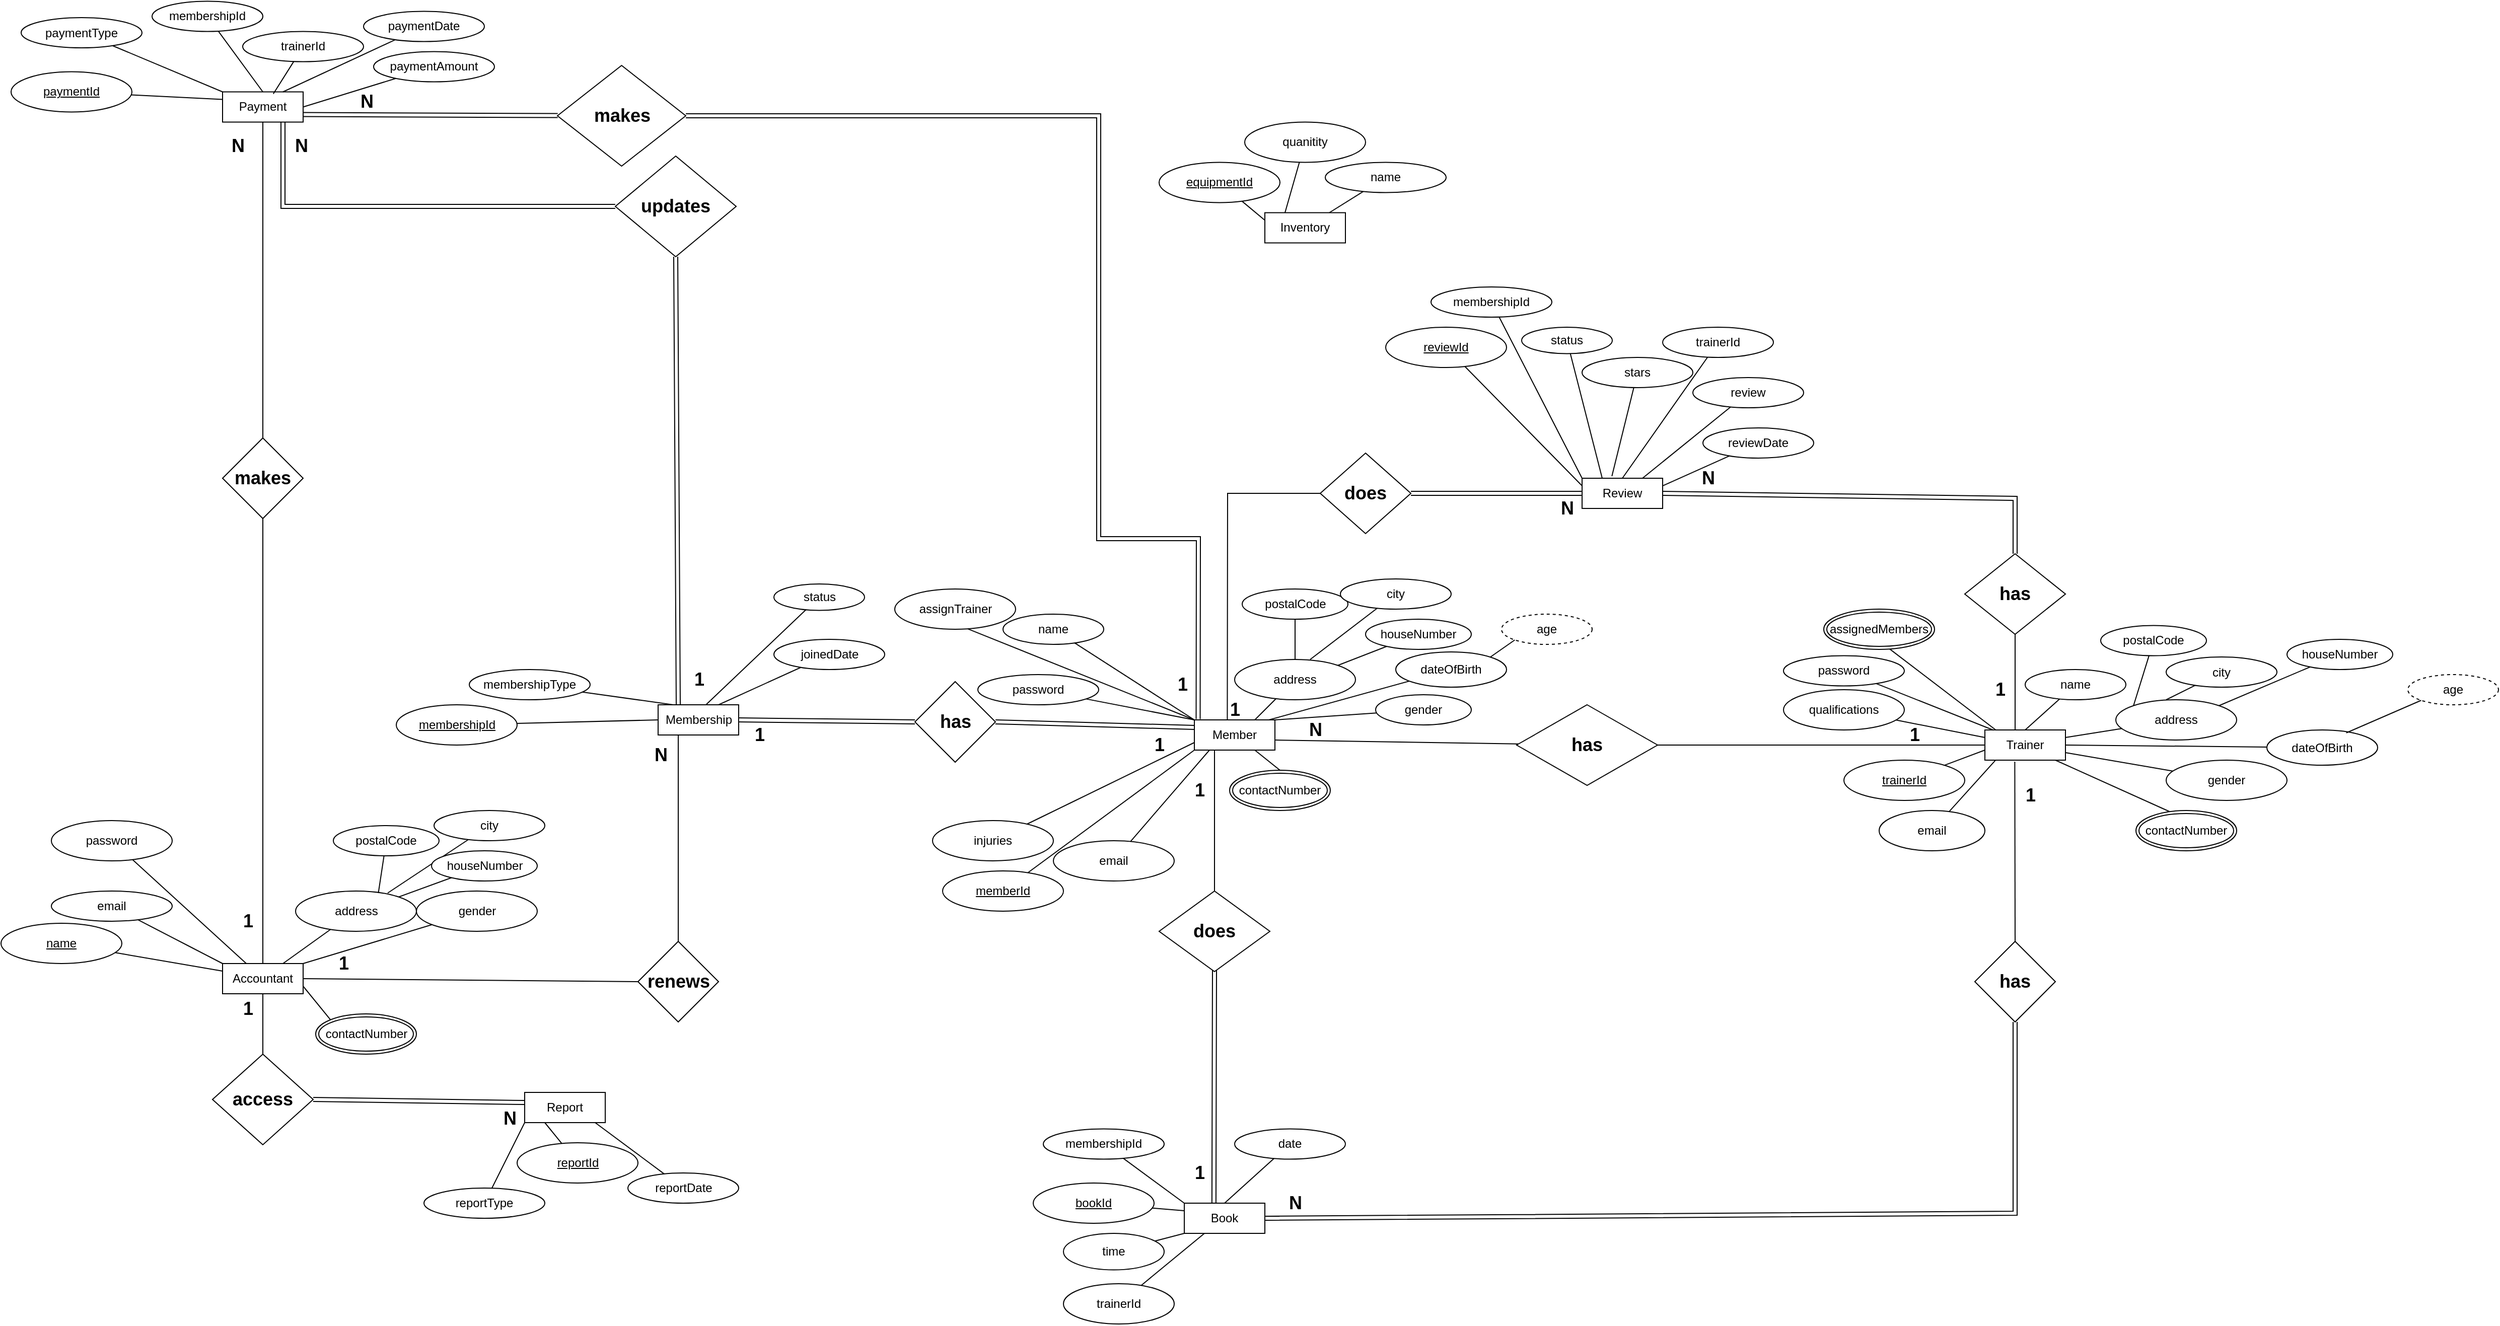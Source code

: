 <mxfile version="15.2.7" type="device" pages="2"><diagram id="Mttn4xkRECd6wsgTAeNd" name="Page-2"><mxGraphModel dx="3407" dy="2087" grid="1" gridSize="10" guides="1" tooltips="1" connect="1" arrows="1" fold="1" page="1" pageScale="1" pageWidth="850" pageHeight="1100" math="0" shadow="0"><root><mxCell id="sg-HkLos861FaZecPHvQ-0"/><mxCell id="sg-HkLos861FaZecPHvQ-1" parent="sg-HkLos861FaZecPHvQ-0"/><mxCell id="Cx7Zk9-DoFskHNvFq9zO-0" value="Member" style="rounded=0;whiteSpace=wrap;html=1;" parent="sg-HkLos861FaZecPHvQ-1" vertex="1"><mxGeometry x="235" y="220" width="80" height="30" as="geometry"/></mxCell><mxCell id="Cx7Zk9-DoFskHNvFq9zO-1" value="" style="endArrow=none;html=1;exitX=0;exitY=0;exitDx=0;exitDy=0;" parent="sg-HkLos861FaZecPHvQ-1" source="Cx7Zk9-DoFskHNvFq9zO-0" target="Cx7Zk9-DoFskHNvFq9zO-2" edge="1"><mxGeometry width="50" height="50" relative="1" as="geometry"><mxPoint x="210" y="180" as="sourcePoint"/><mxPoint x="235" y="190" as="targetPoint"/></mxGeometry></mxCell><mxCell id="Cx7Zk9-DoFskHNvFq9zO-2" value="name" style="ellipse;whiteSpace=wrap;html=1;" parent="sg-HkLos861FaZecPHvQ-1" vertex="1"><mxGeometry x="45" y="115" width="100" height="30" as="geometry"/></mxCell><mxCell id="Cx7Zk9-DoFskHNvFq9zO-3" value="" style="endArrow=none;html=1;exitX=0;exitY=1;exitDx=0;exitDy=0;" parent="sg-HkLos861FaZecPHvQ-1" source="Cx7Zk9-DoFskHNvFq9zO-0" target="Cx7Zk9-DoFskHNvFq9zO-4" edge="1"><mxGeometry width="50" height="50" relative="1" as="geometry"><mxPoint x="235" y="240" as="sourcePoint"/><mxPoint x="135" y="220" as="targetPoint"/></mxGeometry></mxCell><mxCell id="Cx7Zk9-DoFskHNvFq9zO-4" value="&lt;u&gt;memberId&lt;/u&gt;" style="ellipse;whiteSpace=wrap;html=1;" parent="sg-HkLos861FaZecPHvQ-1" vertex="1"><mxGeometry x="-15" y="370" width="120" height="40" as="geometry"/></mxCell><mxCell id="Cx7Zk9-DoFskHNvFq9zO-5" value="" style="endArrow=none;html=1;exitX=0.75;exitY=0;exitDx=0;exitDy=0;" parent="sg-HkLos861FaZecPHvQ-1" source="Cx7Zk9-DoFskHNvFq9zO-0" target="Cx7Zk9-DoFskHNvFq9zO-6" edge="1"><mxGeometry width="50" height="50" relative="1" as="geometry"><mxPoint x="385" y="210" as="sourcePoint"/><mxPoint x="365" y="180" as="targetPoint"/></mxGeometry></mxCell><mxCell id="Cx7Zk9-DoFskHNvFq9zO-6" value="address" style="ellipse;whiteSpace=wrap;html=1;" parent="sg-HkLos861FaZecPHvQ-1" vertex="1"><mxGeometry x="275" y="160" width="120" height="40" as="geometry"/></mxCell><mxCell id="Cx7Zk9-DoFskHNvFq9zO-7" value="" style="endArrow=none;html=1;exitX=0.75;exitY=1;exitDx=0;exitDy=0;entryX=0.5;entryY=0;entryDx=0;entryDy=0;" parent="sg-HkLos861FaZecPHvQ-1" source="Cx7Zk9-DoFskHNvFq9zO-0" target="Cx7Zk9-DoFskHNvFq9zO-12" edge="1"><mxGeometry width="50" height="50" relative="1" as="geometry"><mxPoint x="335" y="257.5" as="sourcePoint"/><mxPoint x="382.427" y="229.638" as="targetPoint"/></mxGeometry></mxCell><mxCell id="Cx7Zk9-DoFskHNvFq9zO-8" value="" style="endArrow=none;html=1;exitX=0;exitY=0;exitDx=0;exitDy=0;" parent="sg-HkLos861FaZecPHvQ-1" source="Cx7Zk9-DoFskHNvFq9zO-0" target="Cx7Zk9-DoFskHNvFq9zO-9" edge="1"><mxGeometry width="50" height="50" relative="1" as="geometry"><mxPoint x="230" y="220" as="sourcePoint"/><mxPoint x="105" y="226.25" as="targetPoint"/></mxGeometry></mxCell><mxCell id="Cx7Zk9-DoFskHNvFq9zO-9" value="password" style="ellipse;whiteSpace=wrap;html=1;" parent="sg-HkLos861FaZecPHvQ-1" vertex="1"><mxGeometry x="20" y="175" width="120" height="30" as="geometry"/></mxCell><mxCell id="Cx7Zk9-DoFskHNvFq9zO-10" value="" style="endArrow=none;html=1;exitX=1;exitY=0;exitDx=0;exitDy=0;" parent="sg-HkLos861FaZecPHvQ-1" source="Cx7Zk9-DoFskHNvFq9zO-0" target="Cx7Zk9-DoFskHNvFq9zO-11" edge="1"><mxGeometry width="50" height="50" relative="1" as="geometry"><mxPoint x="355" y="340" as="sourcePoint"/><mxPoint x="465" y="332.5" as="targetPoint"/></mxGeometry></mxCell><mxCell id="Cx7Zk9-DoFskHNvFq9zO-11" value="gender" style="ellipse;whiteSpace=wrap;html=1;" parent="sg-HkLos861FaZecPHvQ-1" vertex="1"><mxGeometry x="415" y="195" width="95" height="30" as="geometry"/></mxCell><mxCell id="Cx7Zk9-DoFskHNvFq9zO-12" value="contactNumber" style="ellipse;shape=doubleEllipse;margin=3;whiteSpace=wrap;html=1;align=center;" parent="sg-HkLos861FaZecPHvQ-1" vertex="1"><mxGeometry x="270" y="270" width="100" height="40" as="geometry"/></mxCell><mxCell id="Cx7Zk9-DoFskHNvFq9zO-13" value="postalCode" style="ellipse;whiteSpace=wrap;html=1;" parent="sg-HkLos861FaZecPHvQ-1" vertex="1"><mxGeometry x="282.5" y="90" width="105" height="30" as="geometry"/></mxCell><mxCell id="Cx7Zk9-DoFskHNvFq9zO-14" value="" style="endArrow=none;html=1;exitX=0.5;exitY=0;exitDx=0;exitDy=0;" parent="sg-HkLos861FaZecPHvQ-1" source="Cx7Zk9-DoFskHNvFq9zO-6" target="Cx7Zk9-DoFskHNvFq9zO-13" edge="1"><mxGeometry width="50" height="50" relative="1" as="geometry"><mxPoint x="595" y="190" as="sourcePoint"/><mxPoint x="665" y="150" as="targetPoint"/></mxGeometry></mxCell><mxCell id="Cx7Zk9-DoFskHNvFq9zO-15" value="city" style="ellipse;whiteSpace=wrap;html=1;" parent="sg-HkLos861FaZecPHvQ-1" vertex="1"><mxGeometry x="380" y="80" width="110" height="30" as="geometry"/></mxCell><mxCell id="Cx7Zk9-DoFskHNvFq9zO-16" value="" style="endArrow=none;html=1;" parent="sg-HkLos861FaZecPHvQ-1" target="Cx7Zk9-DoFskHNvFq9zO-15" edge="1"><mxGeometry width="50" height="50" relative="1" as="geometry"><mxPoint x="350" y="160" as="sourcePoint"/><mxPoint x="475" y="360" as="targetPoint"/></mxGeometry></mxCell><mxCell id="Cx7Zk9-DoFskHNvFq9zO-17" value="houseNumber" style="ellipse;whiteSpace=wrap;html=1;" parent="sg-HkLos861FaZecPHvQ-1" vertex="1"><mxGeometry x="405" y="120" width="105" height="30" as="geometry"/></mxCell><mxCell id="Cx7Zk9-DoFskHNvFq9zO-18" value="" style="endArrow=none;html=1;exitX=1;exitY=0;exitDx=0;exitDy=0;" parent="sg-HkLos861FaZecPHvQ-1" source="Cx7Zk9-DoFskHNvFq9zO-6" target="Cx7Zk9-DoFskHNvFq9zO-17" edge="1"><mxGeometry width="50" height="50" relative="1" as="geometry"><mxPoint x="505" y="440" as="sourcePoint"/><mxPoint x="575" y="400" as="targetPoint"/></mxGeometry></mxCell><mxCell id="Cx7Zk9-DoFskHNvFq9zO-19" value="email" style="ellipse;whiteSpace=wrap;html=1;" parent="sg-HkLos861FaZecPHvQ-1" vertex="1"><mxGeometry x="95" y="340" width="120" height="40" as="geometry"/></mxCell><mxCell id="Cx7Zk9-DoFskHNvFq9zO-20" value="" style="endArrow=none;html=1;" parent="sg-HkLos861FaZecPHvQ-1" target="Cx7Zk9-DoFskHNvFq9zO-19" edge="1"><mxGeometry width="50" height="50" relative="1" as="geometry"><mxPoint x="250" y="250" as="sourcePoint"/><mxPoint x="485" y="552.5" as="targetPoint"/></mxGeometry></mxCell><mxCell id="Cx7Zk9-DoFskHNvFq9zO-21" value="injuries" style="ellipse;whiteSpace=wrap;html=1;" parent="sg-HkLos861FaZecPHvQ-1" vertex="1"><mxGeometry x="-25" y="320" width="120" height="40" as="geometry"/></mxCell><mxCell id="Cx7Zk9-DoFskHNvFq9zO-22" value="" style="endArrow=none;html=1;exitX=0;exitY=0.75;exitDx=0;exitDy=0;" parent="sg-HkLos861FaZecPHvQ-1" source="Cx7Zk9-DoFskHNvFq9zO-0" target="Cx7Zk9-DoFskHNvFq9zO-21" edge="1"><mxGeometry width="50" height="50" relative="1" as="geometry"><mxPoint x="225" y="230" as="sourcePoint"/><mxPoint x="195" y="542.5" as="targetPoint"/></mxGeometry></mxCell><mxCell id="Cx7Zk9-DoFskHNvFq9zO-23" value="dateOfBirth" style="ellipse;whiteSpace=wrap;html=1;" parent="sg-HkLos861FaZecPHvQ-1" vertex="1"><mxGeometry x="435" y="152.5" width="110" height="35" as="geometry"/></mxCell><mxCell id="Cx7Zk9-DoFskHNvFq9zO-24" value="" style="endArrow=none;html=1;exitX=0.925;exitY=0;exitDx=0;exitDy=0;exitPerimeter=0;" parent="sg-HkLos861FaZecPHvQ-1" source="Cx7Zk9-DoFskHNvFq9zO-0" target="Cx7Zk9-DoFskHNvFq9zO-23" edge="1"><mxGeometry width="50" height="50" relative="1" as="geometry"><mxPoint x="-75" y="410" as="sourcePoint"/><mxPoint x="75" y="522.5" as="targetPoint"/></mxGeometry></mxCell><mxCell id="jHiyccGc0dynFE0dMiJR-0" value="" style="endArrow=none;html=1;entryX=0.583;entryY=0.964;entryDx=0;entryDy=0;entryPerimeter=0;exitX=0;exitY=0;exitDx=0;exitDy=0;" parent="sg-HkLos861FaZecPHvQ-1" source="Cx7Zk9-DoFskHNvFq9zO-0" target="jHiyccGc0dynFE0dMiJR-1" edge="1"><mxGeometry width="50" height="50" relative="1" as="geometry"><mxPoint x="230" y="190" as="sourcePoint"/><mxPoint x="185" y="330" as="targetPoint"/></mxGeometry></mxCell><mxCell id="jHiyccGc0dynFE0dMiJR-1" value="assignTrainer" style="ellipse;whiteSpace=wrap;html=1;" parent="sg-HkLos861FaZecPHvQ-1" vertex="1"><mxGeometry x="-62.5" y="90" width="120" height="40" as="geometry"/></mxCell><mxCell id="ok5l0tvD4VQJx2b89Yvu-0" value="Trainer" style="rounded=0;whiteSpace=wrap;html=1;" parent="sg-HkLos861FaZecPHvQ-1" vertex="1"><mxGeometry x="1020" y="230" width="80" height="30" as="geometry"/></mxCell><mxCell id="ok5l0tvD4VQJx2b89Yvu-1" value="" style="endArrow=none;html=1;exitX=0.5;exitY=0;exitDx=0;exitDy=0;" parent="sg-HkLos861FaZecPHvQ-1" source="ok5l0tvD4VQJx2b89Yvu-0" target="ok5l0tvD4VQJx2b89Yvu-2" edge="1"><mxGeometry width="50" height="50" relative="1" as="geometry"><mxPoint x="1090" y="430" as="sourcePoint"/><mxPoint x="1020" y="200" as="targetPoint"/></mxGeometry></mxCell><mxCell id="ok5l0tvD4VQJx2b89Yvu-2" value="name" style="ellipse;whiteSpace=wrap;html=1;" parent="sg-HkLos861FaZecPHvQ-1" vertex="1"><mxGeometry x="1060" y="170" width="100" height="30" as="geometry"/></mxCell><mxCell id="ok5l0tvD4VQJx2b89Yvu-3" value="" style="endArrow=none;html=1;" parent="sg-HkLos861FaZecPHvQ-1" target="ok5l0tvD4VQJx2b89Yvu-4" edge="1"><mxGeometry width="50" height="50" relative="1" as="geometry"><mxPoint x="1020" y="250" as="sourcePoint"/><mxPoint x="920" y="230" as="targetPoint"/></mxGeometry></mxCell><mxCell id="ok5l0tvD4VQJx2b89Yvu-4" value="&lt;u&gt;trainerId&lt;/u&gt;" style="ellipse;whiteSpace=wrap;html=1;" parent="sg-HkLos861FaZecPHvQ-1" vertex="1"><mxGeometry x="880" y="260" width="120" height="40" as="geometry"/></mxCell><mxCell id="ok5l0tvD4VQJx2b89Yvu-5" value="" style="endArrow=none;html=1;exitX=1;exitY=0.25;exitDx=0;exitDy=0;" parent="sg-HkLos861FaZecPHvQ-1" source="ok5l0tvD4VQJx2b89Yvu-0" target="ok5l0tvD4VQJx2b89Yvu-6" edge="1"><mxGeometry width="50" height="50" relative="1" as="geometry"><mxPoint x="1170" y="220" as="sourcePoint"/><mxPoint x="1150" y="190" as="targetPoint"/></mxGeometry></mxCell><mxCell id="ok5l0tvD4VQJx2b89Yvu-6" value="address" style="ellipse;whiteSpace=wrap;html=1;" parent="sg-HkLos861FaZecPHvQ-1" vertex="1"><mxGeometry x="1150" y="200" width="120" height="40" as="geometry"/></mxCell><mxCell id="ok5l0tvD4VQJx2b89Yvu-7" value="" style="endArrow=none;html=1;entryX=0.332;entryY=0.025;entryDx=0;entryDy=0;entryPerimeter=0;" parent="sg-HkLos861FaZecPHvQ-1" target="ok5l0tvD4VQJx2b89Yvu-12" edge="1"><mxGeometry width="50" height="50" relative="1" as="geometry"><mxPoint x="1090" y="260" as="sourcePoint"/><mxPoint x="1086" y="300" as="targetPoint"/></mxGeometry></mxCell><mxCell id="ok5l0tvD4VQJx2b89Yvu-8" value="" style="endArrow=none;html=1;" parent="sg-HkLos861FaZecPHvQ-1" target="ok5l0tvD4VQJx2b89Yvu-9" edge="1"><mxGeometry width="50" height="50" relative="1" as="geometry"><mxPoint x="1028" y="230" as="sourcePoint"/><mxPoint x="890" y="236.25" as="targetPoint"/></mxGeometry></mxCell><mxCell id="ok5l0tvD4VQJx2b89Yvu-9" value="password" style="ellipse;whiteSpace=wrap;html=1;" parent="sg-HkLos861FaZecPHvQ-1" vertex="1"><mxGeometry x="820" y="156.25" width="120" height="30" as="geometry"/></mxCell><mxCell id="ok5l0tvD4VQJx2b89Yvu-10" value="" style="endArrow=none;html=1;exitX=1;exitY=0.75;exitDx=0;exitDy=0;" parent="sg-HkLos861FaZecPHvQ-1" source="ok5l0tvD4VQJx2b89Yvu-0" target="ok5l0tvD4VQJx2b89Yvu-11" edge="1"><mxGeometry width="50" height="50" relative="1" as="geometry"><mxPoint x="1140" y="350" as="sourcePoint"/><mxPoint x="1250" y="342.5" as="targetPoint"/></mxGeometry></mxCell><mxCell id="ok5l0tvD4VQJx2b89Yvu-11" value="gender" style="ellipse;whiteSpace=wrap;html=1;" parent="sg-HkLos861FaZecPHvQ-1" vertex="1"><mxGeometry x="1200" y="260" width="120" height="40" as="geometry"/></mxCell><mxCell id="ok5l0tvD4VQJx2b89Yvu-12" value="contactNumber" style="ellipse;shape=doubleEllipse;margin=3;whiteSpace=wrap;html=1;align=center;" parent="sg-HkLos861FaZecPHvQ-1" vertex="1"><mxGeometry x="1170" y="310" width="100" height="40" as="geometry"/></mxCell><mxCell id="ok5l0tvD4VQJx2b89Yvu-13" value="postalCode" style="ellipse;whiteSpace=wrap;html=1;" parent="sg-HkLos861FaZecPHvQ-1" vertex="1"><mxGeometry x="1135" y="126.25" width="105" height="30" as="geometry"/></mxCell><mxCell id="ok5l0tvD4VQJx2b89Yvu-14" value="" style="endArrow=none;html=1;exitX=0;exitY=0;exitDx=0;exitDy=0;" parent="sg-HkLos861FaZecPHvQ-1" source="ok5l0tvD4VQJx2b89Yvu-6" target="ok5l0tvD4VQJx2b89Yvu-13" edge="1"><mxGeometry width="50" height="50" relative="1" as="geometry"><mxPoint x="1380" y="200" as="sourcePoint"/><mxPoint x="1450" y="160" as="targetPoint"/></mxGeometry></mxCell><mxCell id="ok5l0tvD4VQJx2b89Yvu-15" value="city" style="ellipse;whiteSpace=wrap;html=1;" parent="sg-HkLos861FaZecPHvQ-1" vertex="1"><mxGeometry x="1200" y="157.5" width="110" height="30" as="geometry"/></mxCell><mxCell id="ok5l0tvD4VQJx2b89Yvu-16" value="" style="endArrow=none;html=1;exitX=0.417;exitY=0;exitDx=0;exitDy=0;exitPerimeter=0;" parent="sg-HkLos861FaZecPHvQ-1" source="ok5l0tvD4VQJx2b89Yvu-6" target="ok5l0tvD4VQJx2b89Yvu-15" edge="1"><mxGeometry width="50" height="50" relative="1" as="geometry"><mxPoint x="1150" y="140" as="sourcePoint"/><mxPoint x="1330" y="360" as="targetPoint"/></mxGeometry></mxCell><mxCell id="ok5l0tvD4VQJx2b89Yvu-17" value="houseNumber" style="ellipse;whiteSpace=wrap;html=1;" parent="sg-HkLos861FaZecPHvQ-1" vertex="1"><mxGeometry x="1320" y="140" width="105" height="30" as="geometry"/></mxCell><mxCell id="ok5l0tvD4VQJx2b89Yvu-18" value="" style="endArrow=none;html=1;exitX=1;exitY=0;exitDx=0;exitDy=0;" parent="sg-HkLos861FaZecPHvQ-1" source="ok5l0tvD4VQJx2b89Yvu-6" target="ok5l0tvD4VQJx2b89Yvu-17" edge="1"><mxGeometry width="50" height="50" relative="1" as="geometry"><mxPoint x="1290" y="450" as="sourcePoint"/><mxPoint x="1360" y="410" as="targetPoint"/></mxGeometry></mxCell><mxCell id="ok5l0tvD4VQJx2b89Yvu-19" value="email" style="ellipse;whiteSpace=wrap;html=1;" parent="sg-HkLos861FaZecPHvQ-1" vertex="1"><mxGeometry x="915" y="310" width="105" height="40" as="geometry"/></mxCell><mxCell id="ok5l0tvD4VQJx2b89Yvu-20" value="" style="endArrow=none;html=1;exitX=0.129;exitY=1.01;exitDx=0;exitDy=0;exitPerimeter=0;" parent="sg-HkLos861FaZecPHvQ-1" source="ok5l0tvD4VQJx2b89Yvu-0" target="ok5l0tvD4VQJx2b89Yvu-19" edge="1"><mxGeometry width="50" height="50" relative="1" as="geometry"><mxPoint x="1088" y="260" as="sourcePoint"/><mxPoint x="1270" y="562.5" as="targetPoint"/></mxGeometry></mxCell><mxCell id="ok5l0tvD4VQJx2b89Yvu-21" value="qualifications" style="ellipse;whiteSpace=wrap;html=1;" parent="sg-HkLos861FaZecPHvQ-1" vertex="1"><mxGeometry x="820" y="190" width="120" height="40" as="geometry"/></mxCell><mxCell id="ok5l0tvD4VQJx2b89Yvu-22" value="" style="endArrow=none;html=1;exitX=0;exitY=0.25;exitDx=0;exitDy=0;" parent="sg-HkLos861FaZecPHvQ-1" source="ok5l0tvD4VQJx2b89Yvu-0" target="ok5l0tvD4VQJx2b89Yvu-21" edge="1"><mxGeometry width="50" height="50" relative="1" as="geometry"><mxPoint x="1010" y="240" as="sourcePoint"/><mxPoint x="980" y="552.5" as="targetPoint"/></mxGeometry></mxCell><mxCell id="ok5l0tvD4VQJx2b89Yvu-23" value="dateOfBirth" style="ellipse;whiteSpace=wrap;html=1;" parent="sg-HkLos861FaZecPHvQ-1" vertex="1"><mxGeometry x="1300" y="230" width="110" height="35" as="geometry"/></mxCell><mxCell id="ok5l0tvD4VQJx2b89Yvu-24" value="" style="endArrow=none;html=1;exitX=1;exitY=0.5;exitDx=0;exitDy=0;" parent="sg-HkLos861FaZecPHvQ-1" source="ok5l0tvD4VQJx2b89Yvu-0" target="ok5l0tvD4VQJx2b89Yvu-23" edge="1"><mxGeometry width="50" height="50" relative="1" as="geometry"><mxPoint x="710" y="420" as="sourcePoint"/><mxPoint x="860" y="532.5" as="targetPoint"/></mxGeometry></mxCell><mxCell id="ok5l0tvD4VQJx2b89Yvu-27" value="" style="endArrow=none;html=1;exitX=0.135;exitY=0;exitDx=0;exitDy=0;exitPerimeter=0;entryX=0.583;entryY=0.964;entryDx=0;entryDy=0;entryPerimeter=0;" parent="sg-HkLos861FaZecPHvQ-1" source="ok5l0tvD4VQJx2b89Yvu-0" edge="1"><mxGeometry width="50" height="50" relative="1" as="geometry"><mxPoint x="1160" y="561.01" as="sourcePoint"/><mxPoint x="924.13" y="148.56" as="targetPoint"/></mxGeometry></mxCell><mxCell id="ok5l0tvD4VQJx2b89Yvu-28" value="assignedMembers" style="ellipse;shape=doubleEllipse;margin=3;whiteSpace=wrap;html=1;align=center;" parent="sg-HkLos861FaZecPHvQ-1" vertex="1"><mxGeometry x="860" y="110" width="110" height="40" as="geometry"/></mxCell><mxCell id="ZZDNE0pT4U8wGql0mtok-0" value="" style="endArrow=none;html=1;" parent="sg-HkLos861FaZecPHvQ-1" target="ZZDNE0pT4U8wGql0mtok-1" edge="1"><mxGeometry width="50" height="50" relative="1" as="geometry"><mxPoint x="315" y="240" as="sourcePoint"/><mxPoint x="520" y="235" as="targetPoint"/></mxGeometry></mxCell><mxCell id="ZZDNE0pT4U8wGql0mtok-1" value="&lt;font style=&quot;font-size: 18px&quot;&gt;&lt;b&gt;has&lt;/b&gt;&lt;/font&gt;" style="rhombus;whiteSpace=wrap;html=1;" parent="sg-HkLos861FaZecPHvQ-1" vertex="1"><mxGeometry x="555" y="205" width="140" height="80" as="geometry"/></mxCell><mxCell id="ZZDNE0pT4U8wGql0mtok-3" value="" style="endArrow=none;html=1;exitX=1;exitY=0.5;exitDx=0;exitDy=0;entryX=0;entryY=0.5;entryDx=0;entryDy=0;" parent="sg-HkLos861FaZecPHvQ-1" source="ZZDNE0pT4U8wGql0mtok-1" target="ok5l0tvD4VQJx2b89Yvu-0" edge="1"><mxGeometry width="50" height="50" relative="1" as="geometry"><mxPoint x="860" y="420" as="sourcePoint"/><mxPoint x="910" y="370" as="targetPoint"/></mxGeometry></mxCell><mxCell id="ZZDNE0pT4U8wGql0mtok-5" value="age" style="ellipse;whiteSpace=wrap;html=1;align=center;dashed=1;" parent="sg-HkLos861FaZecPHvQ-1" vertex="1"><mxGeometry x="1440" y="175" width="90" height="30" as="geometry"/></mxCell><mxCell id="ZZDNE0pT4U8wGql0mtok-6" value="" style="endArrow=none;html=1;exitX=0;exitY=1;exitDx=0;exitDy=0;entryX=0.717;entryY=0.082;entryDx=0;entryDy=0;entryPerimeter=0;" parent="sg-HkLos861FaZecPHvQ-1" source="ZZDNE0pT4U8wGql0mtok-5" target="ok5l0tvD4VQJx2b89Yvu-23" edge="1"><mxGeometry width="50" height="50" relative="1" as="geometry"><mxPoint x="1560.25" y="574.6" as="sourcePoint"/><mxPoint x="1220" y="300" as="targetPoint"/></mxGeometry></mxCell><mxCell id="ZZDNE0pT4U8wGql0mtok-7" value="age" style="ellipse;whiteSpace=wrap;html=1;align=center;dashed=1;" parent="sg-HkLos861FaZecPHvQ-1" vertex="1"><mxGeometry x="540" y="115" width="90" height="30" as="geometry"/></mxCell><mxCell id="ZZDNE0pT4U8wGql0mtok-8" value="" style="endArrow=none;html=1;entryX=1;entryY=0;entryDx=0;entryDy=0;exitX=0;exitY=1;exitDx=0;exitDy=0;" parent="sg-HkLos861FaZecPHvQ-1" source="ZZDNE0pT4U8wGql0mtok-7" target="Cx7Zk9-DoFskHNvFq9zO-23" edge="1"><mxGeometry width="50" height="50" relative="1" as="geometry"><mxPoint x="780" y="300" as="sourcePoint"/><mxPoint x="780.08" y="200.12" as="targetPoint"/></mxGeometry></mxCell><mxCell id="ZZDNE0pT4U8wGql0mtok-9" value="&lt;b&gt;&lt;font style=&quot;font-size: 18px&quot;&gt;N&lt;/font&gt;&lt;/b&gt;" style="text;html=1;align=center;verticalAlign=middle;resizable=0;points=[];autosize=1;" parent="sg-HkLos861FaZecPHvQ-1" vertex="1"><mxGeometry x="340" y="220" width="30" height="20" as="geometry"/></mxCell><mxCell id="ZZDNE0pT4U8wGql0mtok-11" value="&lt;b&gt;&lt;font style=&quot;font-size: 18px&quot;&gt;1&lt;/font&gt;&lt;/b&gt;" style="text;html=1;align=center;verticalAlign=middle;resizable=0;points=[];autosize=1;" parent="sg-HkLos861FaZecPHvQ-1" vertex="1"><mxGeometry x="935" y="225" width="30" height="20" as="geometry"/></mxCell><mxCell id="orl9mTg55DL9CxGQ50bb-0" value="Book" style="rounded=0;whiteSpace=wrap;html=1;" parent="sg-HkLos861FaZecPHvQ-1" vertex="1"><mxGeometry x="225" y="700" width="80" height="30" as="geometry"/></mxCell><mxCell id="orl9mTg55DL9CxGQ50bb-1" value="" style="endArrow=none;html=1;exitX=0.25;exitY=1;exitDx=0;exitDy=0;" parent="sg-HkLos861FaZecPHvQ-1" source="orl9mTg55DL9CxGQ50bb-0" target="orl9mTg55DL9CxGQ50bb-2" edge="1"><mxGeometry width="50" height="50" relative="1" as="geometry"><mxPoint x="355" y="900" as="sourcePoint"/><mxPoint x="285" y="670" as="targetPoint"/></mxGeometry></mxCell><mxCell id="orl9mTg55DL9CxGQ50bb-2" value="trainerId" style="ellipse;whiteSpace=wrap;html=1;" parent="sg-HkLos861FaZecPHvQ-1" vertex="1"><mxGeometry x="105" y="780" width="110" height="40" as="geometry"/></mxCell><mxCell id="orl9mTg55DL9CxGQ50bb-3" value="" style="endArrow=none;html=1;exitX=0;exitY=0.25;exitDx=0;exitDy=0;" parent="sg-HkLos861FaZecPHvQ-1" source="orl9mTg55DL9CxGQ50bb-0" target="orl9mTg55DL9CxGQ50bb-4" edge="1"><mxGeometry width="50" height="50" relative="1" as="geometry"><mxPoint x="205" y="730" as="sourcePoint"/><mxPoint x="185" y="700" as="targetPoint"/></mxGeometry></mxCell><mxCell id="orl9mTg55DL9CxGQ50bb-4" value="&lt;u&gt;bookId&lt;/u&gt;" style="ellipse;whiteSpace=wrap;html=1;" parent="sg-HkLos861FaZecPHvQ-1" vertex="1"><mxGeometry x="75" y="680" width="120" height="40" as="geometry"/></mxCell><mxCell id="orl9mTg55DL9CxGQ50bb-5" value="" style="endArrow=none;html=1;exitX=0;exitY=0;exitDx=0;exitDy=0;" parent="sg-HkLos861FaZecPHvQ-1" source="orl9mTg55DL9CxGQ50bb-0" target="orl9mTg55DL9CxGQ50bb-6" edge="1"><mxGeometry width="50" height="50" relative="1" as="geometry"><mxPoint x="45" y="713.75" as="sourcePoint"/><mxPoint x="155" y="706.25" as="targetPoint"/></mxGeometry></mxCell><mxCell id="orl9mTg55DL9CxGQ50bb-6" value="membershipId" style="ellipse;whiteSpace=wrap;html=1;" parent="sg-HkLos861FaZecPHvQ-1" vertex="1"><mxGeometry x="85" y="626.25" width="120" height="30" as="geometry"/></mxCell><mxCell id="orl9mTg55DL9CxGQ50bb-7" value="time" style="ellipse;whiteSpace=wrap;html=1;" parent="sg-HkLos861FaZecPHvQ-1" vertex="1"><mxGeometry x="105" y="730" width="100" height="36.25" as="geometry"/></mxCell><mxCell id="orl9mTg55DL9CxGQ50bb-8" value="" style="endArrow=none;html=1;exitX=0;exitY=1;exitDx=0;exitDy=0;" parent="sg-HkLos861FaZecPHvQ-1" source="orl9mTg55DL9CxGQ50bb-0" target="orl9mTg55DL9CxGQ50bb-7" edge="1"><mxGeometry width="50" height="50" relative="1" as="geometry"><mxPoint x="325" y="960" as="sourcePoint"/><mxPoint x="305" y="930" as="targetPoint"/></mxGeometry></mxCell><mxCell id="orl9mTg55DL9CxGQ50bb-9" value="date" style="ellipse;whiteSpace=wrap;html=1;" parent="sg-HkLos861FaZecPHvQ-1" vertex="1"><mxGeometry x="275" y="626.25" width="110" height="30" as="geometry"/></mxCell><mxCell id="orl9mTg55DL9CxGQ50bb-10" value="" style="endArrow=none;html=1;exitX=0.5;exitY=0;exitDx=0;exitDy=0;" parent="sg-HkLos861FaZecPHvQ-1" source="orl9mTg55DL9CxGQ50bb-0" target="orl9mTg55DL9CxGQ50bb-9" edge="1"><mxGeometry width="50" height="50" relative="1" as="geometry"><mxPoint x="165" y="920" as="sourcePoint"/><mxPoint x="145" y="890" as="targetPoint"/></mxGeometry></mxCell><mxCell id="orl9mTg55DL9CxGQ50bb-12" value="" style="endArrow=none;html=1;exitX=0.25;exitY=1;exitDx=0;exitDy=0;" parent="sg-HkLos861FaZecPHvQ-1" source="Cx7Zk9-DoFskHNvFq9zO-0" target="orl9mTg55DL9CxGQ50bb-13" edge="1"><mxGeometry width="50" height="50" relative="1" as="geometry"><mxPoint x="620" y="550" as="sourcePoint"/><mxPoint x="720" y="400" as="targetPoint"/></mxGeometry></mxCell><mxCell id="orl9mTg55DL9CxGQ50bb-13" value="&lt;font style=&quot;font-size: 18px&quot;&gt;&lt;b&gt;does&lt;/b&gt;&lt;/font&gt;" style="rhombus;whiteSpace=wrap;html=1;" parent="sg-HkLos861FaZecPHvQ-1" vertex="1"><mxGeometry x="200" y="390" width="110" height="80" as="geometry"/></mxCell><mxCell id="orl9mTg55DL9CxGQ50bb-16" value="" style="shape=link;html=1;exitX=0.5;exitY=1;exitDx=0;exitDy=0;entryX=0.368;entryY=0.035;entryDx=0;entryDy=0;entryPerimeter=0;" parent="sg-HkLos861FaZecPHvQ-1" edge="1"><mxGeometry width="100" relative="1" as="geometry"><mxPoint x="255" y="469" as="sourcePoint"/><mxPoint x="254.44" y="700.05" as="targetPoint"/></mxGeometry></mxCell><mxCell id="orl9mTg55DL9CxGQ50bb-18" value="&lt;b&gt;&lt;font style=&quot;font-size: 18px&quot;&gt;1&lt;/font&gt;&lt;/b&gt;" style="text;html=1;align=center;verticalAlign=middle;resizable=0;points=[];autosize=1;" parent="sg-HkLos861FaZecPHvQ-1" vertex="1"><mxGeometry x="225" y="280" width="30" height="20" as="geometry"/></mxCell><mxCell id="orl9mTg55DL9CxGQ50bb-19" value="&lt;b&gt;&lt;font style=&quot;font-size: 18px&quot;&gt;1&lt;/font&gt;&lt;/b&gt;" style="text;html=1;align=center;verticalAlign=middle;resizable=0;points=[];autosize=1;" parent="sg-HkLos861FaZecPHvQ-1" vertex="1"><mxGeometry x="225" y="660" width="30" height="20" as="geometry"/></mxCell><mxCell id="4P4G2cJGGZK_lYb2g1eA-0" value="Review" style="rounded=0;whiteSpace=wrap;html=1;" parent="sg-HkLos861FaZecPHvQ-1" vertex="1"><mxGeometry x="620" y="-20" width="80" height="30" as="geometry"/></mxCell><mxCell id="4P4G2cJGGZK_lYb2g1eA-1" value="" style="endArrow=none;html=1;exitX=0.25;exitY=0;exitDx=0;exitDy=0;" parent="sg-HkLos861FaZecPHvQ-1" source="4P4G2cJGGZK_lYb2g1eA-0" target="4P4G2cJGGZK_lYb2g1eA-2" edge="1"><mxGeometry width="50" height="50" relative="1" as="geometry"><mxPoint x="285" y="-230" as="sourcePoint"/><mxPoint x="215" y="-460" as="targetPoint"/></mxGeometry></mxCell><mxCell id="4P4G2cJGGZK_lYb2g1eA-2" value="status" style="ellipse;whiteSpace=wrap;html=1;" parent="sg-HkLos861FaZecPHvQ-1" vertex="1"><mxGeometry x="560" y="-170" width="90" height="26.25" as="geometry"/></mxCell><mxCell id="4P4G2cJGGZK_lYb2g1eA-3" value="" style="endArrow=none;html=1;exitX=0;exitY=0.25;exitDx=0;exitDy=0;" parent="sg-HkLos861FaZecPHvQ-1" source="4P4G2cJGGZK_lYb2g1eA-0" target="4P4G2cJGGZK_lYb2g1eA-4" edge="1"><mxGeometry width="50" height="50" relative="1" as="geometry"><mxPoint x="135" y="-400" as="sourcePoint"/><mxPoint x="115" y="-430" as="targetPoint"/></mxGeometry></mxCell><mxCell id="4P4G2cJGGZK_lYb2g1eA-4" value="&lt;u&gt;reviewId&lt;/u&gt;" style="ellipse;whiteSpace=wrap;html=1;" parent="sg-HkLos861FaZecPHvQ-1" vertex="1"><mxGeometry x="425" y="-170" width="120" height="40" as="geometry"/></mxCell><mxCell id="4P4G2cJGGZK_lYb2g1eA-5" value="" style="endArrow=none;html=1;exitX=0;exitY=0;exitDx=0;exitDy=0;" parent="sg-HkLos861FaZecPHvQ-1" source="4P4G2cJGGZK_lYb2g1eA-0" target="4P4G2cJGGZK_lYb2g1eA-6" edge="1"><mxGeometry width="50" height="50" relative="1" as="geometry"><mxPoint x="-25" y="-416.25" as="sourcePoint"/><mxPoint x="85" y="-423.75" as="targetPoint"/></mxGeometry></mxCell><mxCell id="4P4G2cJGGZK_lYb2g1eA-6" value="membershipId" style="ellipse;whiteSpace=wrap;html=1;" parent="sg-HkLos861FaZecPHvQ-1" vertex="1"><mxGeometry x="470" y="-210" width="120" height="30" as="geometry"/></mxCell><mxCell id="4P4G2cJGGZK_lYb2g1eA-7" value="trainerId" style="ellipse;whiteSpace=wrap;html=1;" parent="sg-HkLos861FaZecPHvQ-1" vertex="1"><mxGeometry x="700" y="-170" width="110" height="30" as="geometry"/></mxCell><mxCell id="4P4G2cJGGZK_lYb2g1eA-8" value="" style="endArrow=none;html=1;exitX=0.5;exitY=0;exitDx=0;exitDy=0;" parent="sg-HkLos861FaZecPHvQ-1" source="4P4G2cJGGZK_lYb2g1eA-0" target="4P4G2cJGGZK_lYb2g1eA-7" edge="1"><mxGeometry width="50" height="50" relative="1" as="geometry"><mxPoint x="95" y="-210" as="sourcePoint"/><mxPoint x="75" y="-240" as="targetPoint"/></mxGeometry></mxCell><mxCell id="4P4G2cJGGZK_lYb2g1eA-9" value="review" style="ellipse;whiteSpace=wrap;html=1;" parent="sg-HkLos861FaZecPHvQ-1" vertex="1"><mxGeometry x="730" y="-120" width="110" height="30" as="geometry"/></mxCell><mxCell id="4P4G2cJGGZK_lYb2g1eA-10" value="" style="endArrow=none;html=1;exitX=0.75;exitY=0;exitDx=0;exitDy=0;" parent="sg-HkLos861FaZecPHvQ-1" source="4P4G2cJGGZK_lYb2g1eA-0" target="4P4G2cJGGZK_lYb2g1eA-9" edge="1"><mxGeometry width="50" height="50" relative="1" as="geometry"><mxPoint x="265" y="-420" as="sourcePoint"/><mxPoint x="85" y="-230" as="targetPoint"/></mxGeometry></mxCell><mxCell id="4P4G2cJGGZK_lYb2g1eA-11" value="reviewDate" style="ellipse;whiteSpace=wrap;html=1;" parent="sg-HkLos861FaZecPHvQ-1" vertex="1"><mxGeometry x="740" y="-70" width="110" height="30" as="geometry"/></mxCell><mxCell id="4P4G2cJGGZK_lYb2g1eA-12" value="" style="endArrow=none;html=1;exitX=1;exitY=0.25;exitDx=0;exitDy=0;" parent="sg-HkLos861FaZecPHvQ-1" source="4P4G2cJGGZK_lYb2g1eA-0" target="4P4G2cJGGZK_lYb2g1eA-11" edge="1"><mxGeometry width="50" height="50" relative="1" as="geometry"><mxPoint x="275" y="-410" as="sourcePoint"/><mxPoint x="95" y="-220" as="targetPoint"/></mxGeometry></mxCell><mxCell id="4P4G2cJGGZK_lYb2g1eA-13" value="stars" style="ellipse;whiteSpace=wrap;html=1;" parent="sg-HkLos861FaZecPHvQ-1" vertex="1"><mxGeometry x="620" y="-140" width="110" height="30" as="geometry"/></mxCell><mxCell id="4P4G2cJGGZK_lYb2g1eA-14" value="" style="endArrow=none;html=1;exitX=0.37;exitY=-0.067;exitDx=0;exitDy=0;exitPerimeter=0;" parent="sg-HkLos861FaZecPHvQ-1" source="4P4G2cJGGZK_lYb2g1eA-0" target="4P4G2cJGGZK_lYb2g1eA-13" edge="1"><mxGeometry width="50" height="50" relative="1" as="geometry"><mxPoint x="355" y="-250" as="sourcePoint"/><mxPoint x="175" y="-60" as="targetPoint"/></mxGeometry></mxCell><mxCell id="4P4G2cJGGZK_lYb2g1eA-18" value="" style="endArrow=none;html=1;entryX=0;entryY=0.5;entryDx=0;entryDy=0;rounded=0;exitX=0.409;exitY=0.014;exitDx=0;exitDy=0;exitPerimeter=0;" parent="sg-HkLos861FaZecPHvQ-1" source="Cx7Zk9-DoFskHNvFq9zO-0" target="4P4G2cJGGZK_lYb2g1eA-19" edge="1"><mxGeometry width="50" height="50" relative="1" as="geometry"><mxPoint x="270" y="210" as="sourcePoint"/><mxPoint x="254.965" y="-3.243" as="targetPoint"/><Array as="points"><mxPoint x="268" y="-5"/></Array></mxGeometry></mxCell><mxCell id="4P4G2cJGGZK_lYb2g1eA-19" value="&lt;b&gt;&lt;font style=&quot;font-size: 18px&quot;&gt;does&lt;/font&gt;&lt;/b&gt;" style="rhombus;whiteSpace=wrap;html=1;" parent="sg-HkLos861FaZecPHvQ-1" vertex="1"><mxGeometry x="360" y="-45" width="90" height="80" as="geometry"/></mxCell><mxCell id="4P4G2cJGGZK_lYb2g1eA-20" value="" style="endArrow=none;html=1;exitX=1;exitY=0.5;exitDx=0;exitDy=0;shape=link;entryX=0;entryY=0.5;entryDx=0;entryDy=0;" parent="sg-HkLos861FaZecPHvQ-1" source="4P4G2cJGGZK_lYb2g1eA-19" target="4P4G2cJGGZK_lYb2g1eA-0" edge="1"><mxGeometry width="50" height="50" relative="1" as="geometry"><mxPoint x="530" y="-210" as="sourcePoint"/><mxPoint x="254" y="-370" as="targetPoint"/></mxGeometry></mxCell><mxCell id="4P4G2cJGGZK_lYb2g1eA-21" value="&lt;font style=&quot;font-size: 18px&quot;&gt;&lt;b&gt;has&lt;/b&gt;&lt;/font&gt;" style="rhombus;whiteSpace=wrap;html=1;" parent="sg-HkLos861FaZecPHvQ-1" vertex="1"><mxGeometry x="1000" y="55" width="100" height="80" as="geometry"/></mxCell><mxCell id="4P4G2cJGGZK_lYb2g1eA-22" value="" style="endArrow=none;html=1;exitX=1;exitY=0.5;exitDx=0;exitDy=0;entryX=0.5;entryY=0;entryDx=0;entryDy=0;rounded=0;shape=link;" parent="sg-HkLos861FaZecPHvQ-1" source="4P4G2cJGGZK_lYb2g1eA-0" target="4P4G2cJGGZK_lYb2g1eA-21" edge="1"><mxGeometry width="50" height="50" relative="1" as="geometry"><mxPoint x="520" y="-40" as="sourcePoint"/><mxPoint x="570" y="-90" as="targetPoint"/><Array as="points"><mxPoint x="1050"/></Array></mxGeometry></mxCell><mxCell id="4P4G2cJGGZK_lYb2g1eA-24" value="" style="endArrow=none;html=1;entryX=0.5;entryY=1;entryDx=0;entryDy=0;" parent="sg-HkLos861FaZecPHvQ-1" target="4P4G2cJGGZK_lYb2g1eA-21" edge="1"><mxGeometry width="50" height="50" relative="1" as="geometry"><mxPoint x="1050" y="230" as="sourcePoint"/><mxPoint x="570" y="-110" as="targetPoint"/></mxGeometry></mxCell><mxCell id="sP1GhrrlsZhs1gvzPmOl-1" value="&lt;font style=&quot;font-size: 18px&quot;&gt;&lt;b&gt;has&lt;/b&gt;&lt;/font&gt;" style="rhombus;whiteSpace=wrap;html=1;" parent="sg-HkLos861FaZecPHvQ-1" vertex="1"><mxGeometry x="1010" y="440" width="80" height="80" as="geometry"/></mxCell><mxCell id="sP1GhrrlsZhs1gvzPmOl-2" value="" style="endArrow=none;html=1;entryX=0.371;entryY=1.048;entryDx=0;entryDy=0;entryPerimeter=0;exitX=0.5;exitY=0;exitDx=0;exitDy=0;" parent="sg-HkLos861FaZecPHvQ-1" source="sP1GhrrlsZhs1gvzPmOl-1" target="ok5l0tvD4VQJx2b89Yvu-0" edge="1"><mxGeometry width="50" height="50" relative="1" as="geometry"><mxPoint x="770" y="590" as="sourcePoint"/><mxPoint x="820" y="540" as="targetPoint"/></mxGeometry></mxCell><mxCell id="sP1GhrrlsZhs1gvzPmOl-3" value="" style="endArrow=none;html=1;exitX=1;exitY=0.5;exitDx=0;exitDy=0;entryX=0.5;entryY=1;entryDx=0;entryDy=0;rounded=0;shape=link;" parent="sg-HkLos861FaZecPHvQ-1" source="orl9mTg55DL9CxGQ50bb-0" target="sP1GhrrlsZhs1gvzPmOl-1" edge="1"><mxGeometry width="50" height="50" relative="1" as="geometry"><mxPoint x="770" y="590" as="sourcePoint"/><mxPoint x="820" y="540" as="targetPoint"/><Array as="points"><mxPoint x="1050" y="710"/></Array></mxGeometry></mxCell><mxCell id="zZHPY7p4I067mGwWZb1E-0" value="&lt;b&gt;&lt;font style=&quot;font-size: 18px&quot;&gt;N&lt;/font&gt;&lt;/b&gt;" style="text;html=1;align=center;verticalAlign=middle;resizable=0;points=[];autosize=1;" parent="sg-HkLos861FaZecPHvQ-1" vertex="1"><mxGeometry x="730" y="-30" width="30" height="20" as="geometry"/></mxCell><mxCell id="zZHPY7p4I067mGwWZb1E-3" value="&lt;b&gt;&lt;font style=&quot;font-size: 18px&quot;&gt;1&lt;/font&gt;&lt;/b&gt;" style="text;html=1;align=center;verticalAlign=middle;resizable=0;points=[];autosize=1;" parent="sg-HkLos861FaZecPHvQ-1" vertex="1"><mxGeometry x="260" y="200" width="30" height="20" as="geometry"/></mxCell><mxCell id="zZHPY7p4I067mGwWZb1E-4" value="&lt;b&gt;&lt;font style=&quot;font-size: 18px&quot;&gt;N&lt;/font&gt;&lt;/b&gt;" style="text;html=1;align=center;verticalAlign=middle;resizable=0;points=[];autosize=1;" parent="sg-HkLos861FaZecPHvQ-1" vertex="1"><mxGeometry x="590" width="30" height="20" as="geometry"/></mxCell><mxCell id="zZHPY7p4I067mGwWZb1E-5" value="&lt;b&gt;&lt;font style=&quot;font-size: 18px&quot;&gt;1&lt;/font&gt;&lt;/b&gt;" style="text;html=1;align=center;verticalAlign=middle;resizable=0;points=[];autosize=1;" parent="sg-HkLos861FaZecPHvQ-1" vertex="1"><mxGeometry x="1020" y="180" width="30" height="20" as="geometry"/></mxCell><mxCell id="zZHPY7p4I067mGwWZb1E-6" value="&lt;b&gt;&lt;font style=&quot;font-size: 18px&quot;&gt;N&lt;/font&gt;&lt;/b&gt;" style="text;html=1;align=center;verticalAlign=middle;resizable=0;points=[];autosize=1;" parent="sg-HkLos861FaZecPHvQ-1" vertex="1"><mxGeometry x="320" y="690" width="30" height="20" as="geometry"/></mxCell><mxCell id="zZHPY7p4I067mGwWZb1E-7" value="&lt;b&gt;&lt;font style=&quot;font-size: 18px&quot;&gt;1&lt;/font&gt;&lt;/b&gt;" style="text;html=1;align=center;verticalAlign=middle;resizable=0;points=[];autosize=1;" parent="sg-HkLos861FaZecPHvQ-1" vertex="1"><mxGeometry x="1050" y="285" width="30" height="20" as="geometry"/></mxCell><mxCell id="0nqtclcdYexGET6eMi5c-0" value="Inventory" style="rounded=0;whiteSpace=wrap;html=1;" parent="sg-HkLos861FaZecPHvQ-1" vertex="1"><mxGeometry x="305" y="-283.75" width="80" height="30" as="geometry"/></mxCell><mxCell id="0nqtclcdYexGET6eMi5c-1" value="" style="endArrow=none;html=1;exitX=0.25;exitY=0;exitDx=0;exitDy=0;" parent="sg-HkLos861FaZecPHvQ-1" source="0nqtclcdYexGET6eMi5c-0" target="0nqtclcdYexGET6eMi5c-2" edge="1"><mxGeometry width="50" height="50" relative="1" as="geometry"><mxPoint x="335" y="-253.75" as="sourcePoint"/><mxPoint x="305" y="-313.75" as="targetPoint"/></mxGeometry></mxCell><mxCell id="0nqtclcdYexGET6eMi5c-2" value="quanitity" style="ellipse;whiteSpace=wrap;html=1;" parent="sg-HkLos861FaZecPHvQ-1" vertex="1"><mxGeometry x="285" y="-373.75" width="120" height="40" as="geometry"/></mxCell><mxCell id="0nqtclcdYexGET6eMi5c-3" value="" style="endArrow=none;html=1;exitX=0;exitY=0.25;exitDx=0;exitDy=0;" parent="sg-HkLos861FaZecPHvQ-1" source="0nqtclcdYexGET6eMi5c-0" target="0nqtclcdYexGET6eMi5c-4" edge="1"><mxGeometry width="50" height="50" relative="1" as="geometry"><mxPoint x="225" y="-253.75" as="sourcePoint"/><mxPoint x="205" y="-283.75" as="targetPoint"/></mxGeometry></mxCell><mxCell id="0nqtclcdYexGET6eMi5c-4" value="&lt;u&gt;equipmentId&lt;/u&gt;" style="ellipse;whiteSpace=wrap;html=1;" parent="sg-HkLos861FaZecPHvQ-1" vertex="1"><mxGeometry x="200" y="-333.75" width="120" height="40" as="geometry"/></mxCell><mxCell id="0nqtclcdYexGET6eMi5c-5" value="" style="endArrow=none;html=1;" parent="sg-HkLos861FaZecPHvQ-1" source="0nqtclcdYexGET6eMi5c-0" target="0nqtclcdYexGET6eMi5c-6" edge="1"><mxGeometry width="50" height="50" relative="1" as="geometry"><mxPoint x="65" y="-270" as="sourcePoint"/><mxPoint x="175" y="-277.5" as="targetPoint"/></mxGeometry></mxCell><mxCell id="0nqtclcdYexGET6eMi5c-6" value="name" style="ellipse;whiteSpace=wrap;html=1;" parent="sg-HkLos861FaZecPHvQ-1" vertex="1"><mxGeometry x="365" y="-333.75" width="120" height="30" as="geometry"/></mxCell><mxCell id="9X_-fwIKU5XQm936pk3Z-0" value="Accountant" style="rounded=0;whiteSpace=wrap;html=1;" parent="sg-HkLos861FaZecPHvQ-1" vertex="1"><mxGeometry x="-730" y="462" width="80" height="30" as="geometry"/></mxCell><mxCell id="9X_-fwIKU5XQm936pk3Z-1" value="" style="endArrow=none;html=1;" parent="sg-HkLos861FaZecPHvQ-1" source="9X_-fwIKU5XQm936pk3Z-0" target="9X_-fwIKU5XQm936pk3Z-2" edge="1"><mxGeometry width="50" height="50" relative="1" as="geometry"><mxPoint x="-660" y="662" as="sourcePoint"/><mxPoint x="-730" y="432" as="targetPoint"/></mxGeometry></mxCell><mxCell id="9X_-fwIKU5XQm936pk3Z-2" value="password" style="ellipse;whiteSpace=wrap;html=1;" parent="sg-HkLos861FaZecPHvQ-1" vertex="1"><mxGeometry x="-900" y="320" width="120" height="40" as="geometry"/></mxCell><mxCell id="9X_-fwIKU5XQm936pk3Z-3" value="" style="endArrow=none;html=1;exitX=0;exitY=0.25;exitDx=0;exitDy=0;" parent="sg-HkLos861FaZecPHvQ-1" source="9X_-fwIKU5XQm936pk3Z-0" target="9X_-fwIKU5XQm936pk3Z-4" edge="1"><mxGeometry width="50" height="50" relative="1" as="geometry"><mxPoint x="-810" y="492" as="sourcePoint"/><mxPoint x="-830" y="462" as="targetPoint"/></mxGeometry></mxCell><mxCell id="9X_-fwIKU5XQm936pk3Z-4" value="&lt;u&gt;name&lt;/u&gt;" style="ellipse;whiteSpace=wrap;html=1;" parent="sg-HkLos861FaZecPHvQ-1" vertex="1"><mxGeometry x="-950" y="422" width="120" height="40" as="geometry"/></mxCell><mxCell id="9X_-fwIKU5XQm936pk3Z-5" value="" style="endArrow=none;html=1;exitX=0.75;exitY=0;exitDx=0;exitDy=0;" parent="sg-HkLos861FaZecPHvQ-1" source="9X_-fwIKU5XQm936pk3Z-0" target="9X_-fwIKU5XQm936pk3Z-6" edge="1"><mxGeometry width="50" height="50" relative="1" as="geometry"><mxPoint x="-580" y="452" as="sourcePoint"/><mxPoint x="-600" y="422" as="targetPoint"/></mxGeometry></mxCell><mxCell id="9X_-fwIKU5XQm936pk3Z-6" value="address" style="ellipse;whiteSpace=wrap;html=1;" parent="sg-HkLos861FaZecPHvQ-1" vertex="1"><mxGeometry x="-657.5" y="390" width="120" height="40" as="geometry"/></mxCell><mxCell id="9X_-fwIKU5XQm936pk3Z-7" value="" style="endArrow=none;html=1;exitX=1;exitY=0.75;exitDx=0;exitDy=0;entryX=0;entryY=0;entryDx=0;entryDy=0;" parent="sg-HkLos861FaZecPHvQ-1" source="9X_-fwIKU5XQm936pk3Z-0" target="9X_-fwIKU5XQm936pk3Z-12" edge="1"><mxGeometry width="50" height="50" relative="1" as="geometry"><mxPoint x="-630" y="499.5" as="sourcePoint"/><mxPoint x="-582.573" y="471.638" as="targetPoint"/></mxGeometry></mxCell><mxCell id="9X_-fwIKU5XQm936pk3Z-8" value="" style="endArrow=none;html=1;exitX=0;exitY=0;exitDx=0;exitDy=0;" parent="sg-HkLos861FaZecPHvQ-1" source="9X_-fwIKU5XQm936pk3Z-0" target="9X_-fwIKU5XQm936pk3Z-9" edge="1"><mxGeometry width="50" height="50" relative="1" as="geometry"><mxPoint x="-970" y="475.75" as="sourcePoint"/><mxPoint x="-860" y="468.25" as="targetPoint"/></mxGeometry></mxCell><mxCell id="9X_-fwIKU5XQm936pk3Z-9" value="email" style="ellipse;whiteSpace=wrap;html=1;" parent="sg-HkLos861FaZecPHvQ-1" vertex="1"><mxGeometry x="-900" y="390" width="120" height="30" as="geometry"/></mxCell><mxCell id="9X_-fwIKU5XQm936pk3Z-10" value="" style="endArrow=none;html=1;exitX=1;exitY=0;exitDx=0;exitDy=0;" parent="sg-HkLos861FaZecPHvQ-1" source="9X_-fwIKU5XQm936pk3Z-0" target="9X_-fwIKU5XQm936pk3Z-11" edge="1"><mxGeometry width="50" height="50" relative="1" as="geometry"><mxPoint x="-610" y="582" as="sourcePoint"/><mxPoint x="-500" y="574.5" as="targetPoint"/></mxGeometry></mxCell><mxCell id="9X_-fwIKU5XQm936pk3Z-11" value="gender" style="ellipse;whiteSpace=wrap;html=1;" parent="sg-HkLos861FaZecPHvQ-1" vertex="1"><mxGeometry x="-537.5" y="390" width="120" height="40" as="geometry"/></mxCell><mxCell id="9X_-fwIKU5XQm936pk3Z-12" value="contactNumber" style="ellipse;shape=doubleEllipse;margin=3;whiteSpace=wrap;html=1;align=center;" parent="sg-HkLos861FaZecPHvQ-1" vertex="1"><mxGeometry x="-637.5" y="512" width="100" height="40" as="geometry"/></mxCell><mxCell id="9X_-fwIKU5XQm936pk3Z-13" value="postalCode" style="ellipse;whiteSpace=wrap;html=1;" parent="sg-HkLos861FaZecPHvQ-1" vertex="1"><mxGeometry x="-620" y="325" width="105" height="30" as="geometry"/></mxCell><mxCell id="9X_-fwIKU5XQm936pk3Z-14" value="" style="endArrow=none;html=1;exitX=0.685;exitY=0.05;exitDx=0;exitDy=0;exitPerimeter=0;" parent="sg-HkLos861FaZecPHvQ-1" source="9X_-fwIKU5XQm936pk3Z-6" target="9X_-fwIKU5XQm936pk3Z-13" edge="1"><mxGeometry width="50" height="50" relative="1" as="geometry"><mxPoint x="-370" y="432" as="sourcePoint"/><mxPoint x="-300" y="392" as="targetPoint"/></mxGeometry></mxCell><mxCell id="9X_-fwIKU5XQm936pk3Z-15" value="city" style="ellipse;whiteSpace=wrap;html=1;" parent="sg-HkLos861FaZecPHvQ-1" vertex="1"><mxGeometry x="-520" y="310" width="110" height="30" as="geometry"/></mxCell><mxCell id="9X_-fwIKU5XQm936pk3Z-16" value="" style="endArrow=none;html=1;exitX=0.762;exitY=0.05;exitDx=0;exitDy=0;exitPerimeter=0;" parent="sg-HkLos861FaZecPHvQ-1" source="9X_-fwIKU5XQm936pk3Z-6" target="9X_-fwIKU5XQm936pk3Z-15" edge="1"><mxGeometry width="50" height="50" relative="1" as="geometry"><mxPoint x="-600" y="372" as="sourcePoint"/><mxPoint x="-420" y="592" as="targetPoint"/></mxGeometry></mxCell><mxCell id="9X_-fwIKU5XQm936pk3Z-17" value="houseNumber" style="ellipse;whiteSpace=wrap;html=1;" parent="sg-HkLos861FaZecPHvQ-1" vertex="1"><mxGeometry x="-522.5" y="350" width="105" height="30" as="geometry"/></mxCell><mxCell id="9X_-fwIKU5XQm936pk3Z-18" value="" style="endArrow=none;html=1;exitX=1;exitY=0;exitDx=0;exitDy=0;" parent="sg-HkLos861FaZecPHvQ-1" source="9X_-fwIKU5XQm936pk3Z-6" target="9X_-fwIKU5XQm936pk3Z-17" edge="1"><mxGeometry width="50" height="50" relative="1" as="geometry"><mxPoint x="-460" y="682" as="sourcePoint"/><mxPoint x="-390" y="642" as="targetPoint"/></mxGeometry></mxCell><mxCell id="9X_-fwIKU5XQm936pk3Z-19" value="Report" style="rounded=0;whiteSpace=wrap;html=1;" parent="sg-HkLos861FaZecPHvQ-1" vertex="1"><mxGeometry x="-430" y="590" width="80" height="30" as="geometry"/></mxCell><mxCell id="9X_-fwIKU5XQm936pk3Z-20" value="" style="endArrow=none;html=1;exitX=0.25;exitY=1;exitDx=0;exitDy=0;" parent="sg-HkLos861FaZecPHvQ-1" source="9X_-fwIKU5XQm936pk3Z-19" target="9X_-fwIKU5XQm936pk3Z-21" edge="1"><mxGeometry width="50" height="50" relative="1" as="geometry"><mxPoint x="-510" y="650" as="sourcePoint"/><mxPoint x="-530" y="620" as="targetPoint"/></mxGeometry></mxCell><mxCell id="9X_-fwIKU5XQm936pk3Z-21" value="&lt;u&gt;reportId&lt;/u&gt;" style="ellipse;whiteSpace=wrap;html=1;" parent="sg-HkLos861FaZecPHvQ-1" vertex="1"><mxGeometry x="-437.5" y="640" width="120" height="40" as="geometry"/></mxCell><mxCell id="9X_-fwIKU5XQm936pk3Z-22" value="" style="endArrow=none;html=1;exitX=0;exitY=1;exitDx=0;exitDy=0;" parent="sg-HkLos861FaZecPHvQ-1" source="9X_-fwIKU5XQm936pk3Z-19" target="9X_-fwIKU5XQm936pk3Z-23" edge="1"><mxGeometry width="50" height="50" relative="1" as="geometry"><mxPoint x="-670" y="633.75" as="sourcePoint"/><mxPoint x="-560" y="626.25" as="targetPoint"/></mxGeometry></mxCell><mxCell id="9X_-fwIKU5XQm936pk3Z-23" value="reportType" style="ellipse;whiteSpace=wrap;html=1;" parent="sg-HkLos861FaZecPHvQ-1" vertex="1"><mxGeometry x="-530" y="685" width="120" height="30" as="geometry"/></mxCell><mxCell id="9X_-fwIKU5XQm936pk3Z-24" value="reportDate" style="ellipse;whiteSpace=wrap;html=1;" parent="sg-HkLos861FaZecPHvQ-1" vertex="1"><mxGeometry x="-327.5" y="670" width="110" height="30" as="geometry"/></mxCell><mxCell id="9X_-fwIKU5XQm936pk3Z-25" value="" style="endArrow=none;html=1;" parent="sg-HkLos861FaZecPHvQ-1" target="9X_-fwIKU5XQm936pk3Z-24" edge="1"><mxGeometry width="50" height="50" relative="1" as="geometry"><mxPoint x="-360" y="620" as="sourcePoint"/><mxPoint x="-570" y="810" as="targetPoint"/></mxGeometry></mxCell><mxCell id="9X_-fwIKU5XQm936pk3Z-26" value="" style="endArrow=none;html=1;shape=link;entryX=1;entryY=0.5;entryDx=0;entryDy=0;" parent="sg-HkLos861FaZecPHvQ-1" target="9X_-fwIKU5XQm936pk3Z-27" edge="1"><mxGeometry width="50" height="50" relative="1" as="geometry"><mxPoint x="-430" y="600" as="sourcePoint"/><mxPoint x="-840" y="792" as="targetPoint"/></mxGeometry></mxCell><mxCell id="9X_-fwIKU5XQm936pk3Z-27" value="&lt;font style=&quot;font-size: 18px&quot;&gt;&lt;b&gt;access&lt;/b&gt;&lt;/font&gt;" style="rhombus;whiteSpace=wrap;html=1;" parent="sg-HkLos861FaZecPHvQ-1" vertex="1"><mxGeometry x="-740" y="552" width="100" height="90" as="geometry"/></mxCell><mxCell id="9X_-fwIKU5XQm936pk3Z-28" value="" style="endArrow=none;html=1;entryX=0.5;entryY=0;entryDx=0;entryDy=0;exitX=0.5;exitY=1;exitDx=0;exitDy=0;" parent="sg-HkLos861FaZecPHvQ-1" source="9X_-fwIKU5XQm936pk3Z-0" target="9X_-fwIKU5XQm936pk3Z-27" edge="1"><mxGeometry width="50" height="50" relative="1" as="geometry"><mxPoint x="-1160" y="722" as="sourcePoint"/><mxPoint x="-1110" y="672" as="targetPoint"/></mxGeometry></mxCell><mxCell id="9X_-fwIKU5XQm936pk3Z-29" value="&lt;b&gt;&lt;font style=&quot;font-size: 18px&quot;&gt;N&lt;/font&gt;&lt;/b&gt;" style="text;html=1;align=center;verticalAlign=middle;resizable=0;points=[];autosize=1;" parent="sg-HkLos861FaZecPHvQ-1" vertex="1"><mxGeometry x="-460" y="606.25" width="30" height="20" as="geometry"/></mxCell><mxCell id="9X_-fwIKU5XQm936pk3Z-30" value="&lt;b&gt;&lt;font style=&quot;font-size: 18px&quot;&gt;1&lt;/font&gt;&lt;/b&gt;" style="text;html=1;align=center;verticalAlign=middle;resizable=0;points=[];autosize=1;" parent="sg-HkLos861FaZecPHvQ-1" vertex="1"><mxGeometry x="-720" y="497" width="30" height="20" as="geometry"/></mxCell><mxCell id="9X_-fwIKU5XQm936pk3Z-31" value="Membership" style="rounded=0;whiteSpace=wrap;html=1;" parent="sg-HkLos861FaZecPHvQ-1" vertex="1"><mxGeometry x="-297.5" y="205" width="80" height="30" as="geometry"/></mxCell><mxCell id="9X_-fwIKU5XQm936pk3Z-32" value="" style="endArrow=none;html=1;" parent="sg-HkLos861FaZecPHvQ-1" target="9X_-fwIKU5XQm936pk3Z-33" edge="1"><mxGeometry width="50" height="50" relative="1" as="geometry"><mxPoint x="-250" y="205" as="sourcePoint"/><mxPoint x="-297.5" y="175" as="targetPoint"/></mxGeometry></mxCell><mxCell id="9X_-fwIKU5XQm936pk3Z-33" value="status" style="ellipse;whiteSpace=wrap;html=1;" parent="sg-HkLos861FaZecPHvQ-1" vertex="1"><mxGeometry x="-182.5" y="85" width="90" height="26.25" as="geometry"/></mxCell><mxCell id="9X_-fwIKU5XQm936pk3Z-34" value="" style="endArrow=none;html=1;exitX=0;exitY=0.5;exitDx=0;exitDy=0;" parent="sg-HkLos861FaZecPHvQ-1" source="9X_-fwIKU5XQm936pk3Z-31" target="9X_-fwIKU5XQm936pk3Z-35" edge="1"><mxGeometry width="50" height="50" relative="1" as="geometry"><mxPoint x="-377.5" y="235" as="sourcePoint"/><mxPoint x="-397.5" y="205" as="targetPoint"/></mxGeometry></mxCell><mxCell id="9X_-fwIKU5XQm936pk3Z-35" value="&lt;u&gt;membershipId&lt;/u&gt;" style="ellipse;whiteSpace=wrap;html=1;" parent="sg-HkLos861FaZecPHvQ-1" vertex="1"><mxGeometry x="-557.5" y="205" width="120" height="40" as="geometry"/></mxCell><mxCell id="9X_-fwIKU5XQm936pk3Z-36" value="" style="endArrow=none;html=1;" parent="sg-HkLos861FaZecPHvQ-1" target="9X_-fwIKU5XQm936pk3Z-37" edge="1"><mxGeometry width="50" height="50" relative="1" as="geometry"><mxPoint x="-282.5" y="205" as="sourcePoint"/><mxPoint x="-427.5" y="211.25" as="targetPoint"/></mxGeometry></mxCell><mxCell id="9X_-fwIKU5XQm936pk3Z-37" value="membershipType" style="ellipse;whiteSpace=wrap;html=1;" parent="sg-HkLos861FaZecPHvQ-1" vertex="1"><mxGeometry x="-485" y="170" width="120" height="30" as="geometry"/></mxCell><mxCell id="9X_-fwIKU5XQm936pk3Z-38" value="joinedDate" style="ellipse;whiteSpace=wrap;html=1;" parent="sg-HkLos861FaZecPHvQ-1" vertex="1"><mxGeometry x="-182.5" y="140" width="110" height="30" as="geometry"/></mxCell><mxCell id="9X_-fwIKU5XQm936pk3Z-39" value="" style="endArrow=none;html=1;exitX=0.75;exitY=0;exitDx=0;exitDy=0;" parent="sg-HkLos861FaZecPHvQ-1" source="9X_-fwIKU5XQm936pk3Z-31" target="9X_-fwIKU5XQm936pk3Z-38" edge="1"><mxGeometry width="50" height="50" relative="1" as="geometry"><mxPoint x="-417.5" y="425" as="sourcePoint"/><mxPoint x="-437.5" y="395" as="targetPoint"/></mxGeometry></mxCell><mxCell id="9X_-fwIKU5XQm936pk3Z-40" value="" style="endArrow=none;html=1;exitX=1;exitY=0.5;exitDx=0;exitDy=0;entryX=0;entryY=0.5;entryDx=0;entryDy=0;" parent="sg-HkLos861FaZecPHvQ-1" source="9X_-fwIKU5XQm936pk3Z-0" target="9X_-fwIKU5XQm936pk3Z-41" edge="1"><mxGeometry width="50" height="50" relative="1" as="geometry"><mxPoint x="-287.5" y="670" as="sourcePoint"/><mxPoint x="-237.5" y="620" as="targetPoint"/><Array as="points"/></mxGeometry></mxCell><mxCell id="9X_-fwIKU5XQm936pk3Z-41" value="&lt;font style=&quot;font-size: 18px&quot;&gt;&lt;b&gt;renews&lt;/b&gt;&lt;/font&gt;" style="rhombus;whiteSpace=wrap;html=1;" parent="sg-HkLos861FaZecPHvQ-1" vertex="1"><mxGeometry x="-317.5" y="440" width="80" height="80" as="geometry"/></mxCell><mxCell id="9X_-fwIKU5XQm936pk3Z-42" value="" style="endArrow=none;html=1;exitX=0.5;exitY=0;exitDx=0;exitDy=0;entryX=0.25;entryY=1;entryDx=0;entryDy=0;" parent="sg-HkLos861FaZecPHvQ-1" source="9X_-fwIKU5XQm936pk3Z-41" target="9X_-fwIKU5XQm936pk3Z-31" edge="1"><mxGeometry width="50" height="50" relative="1" as="geometry"><mxPoint x="-437.5" y="395" as="sourcePoint"/><mxPoint x="-387.5" y="345" as="targetPoint"/></mxGeometry></mxCell><mxCell id="9X_-fwIKU5XQm936pk3Z-43" value="&lt;b&gt;&lt;font style=&quot;font-size: 18px&quot;&gt;N&lt;/font&gt;&lt;/b&gt;" style="text;html=1;align=center;verticalAlign=middle;resizable=0;points=[];autosize=1;" parent="sg-HkLos861FaZecPHvQ-1" vertex="1"><mxGeometry x="-310" y="245" width="30" height="20" as="geometry"/></mxCell><mxCell id="9X_-fwIKU5XQm936pk3Z-44" value="&lt;b&gt;&lt;font style=&quot;font-size: 18px&quot;&gt;1&lt;/font&gt;&lt;/b&gt;" style="text;html=1;align=center;verticalAlign=middle;resizable=0;points=[];autosize=1;" parent="sg-HkLos861FaZecPHvQ-1" vertex="1"><mxGeometry x="-625" y="452" width="30" height="20" as="geometry"/></mxCell><mxCell id="9X_-fwIKU5XQm936pk3Z-45" value="" style="endArrow=none;html=1;exitX=1;exitY=0.5;exitDx=0;exitDy=0;shape=link;entryX=0;entryY=0.5;entryDx=0;entryDy=0;" parent="sg-HkLos861FaZecPHvQ-1" source="9X_-fwIKU5XQm936pk3Z-31" target="9X_-fwIKU5XQm936pk3Z-46" edge="1"><mxGeometry width="50" height="50" relative="1" as="geometry"><mxPoint x="-60" y="430" as="sourcePoint"/><mxPoint x="-52.114" y="221.614" as="targetPoint"/></mxGeometry></mxCell><mxCell id="9X_-fwIKU5XQm936pk3Z-46" value="&lt;font style=&quot;font-size: 18px&quot;&gt;&lt;b&gt;has&lt;/b&gt;&lt;/font&gt;" style="rhombus;whiteSpace=wrap;html=1;" parent="sg-HkLos861FaZecPHvQ-1" vertex="1"><mxGeometry x="-42.5" y="182" width="80" height="80" as="geometry"/></mxCell><mxCell id="9X_-fwIKU5XQm936pk3Z-47" value="" style="endArrow=none;html=1;exitX=1;exitY=0.5;exitDx=0;exitDy=0;entryX=0;entryY=0.25;entryDx=0;entryDy=0;shape=link;" parent="sg-HkLos861FaZecPHvQ-1" source="9X_-fwIKU5XQm936pk3Z-46" target="Cx7Zk9-DoFskHNvFq9zO-0" edge="1"><mxGeometry width="50" height="50" relative="1" as="geometry"><mxPoint x="-50" y="430" as="sourcePoint"/><mxPoint x="100" y="220" as="targetPoint"/></mxGeometry></mxCell><mxCell id="9X_-fwIKU5XQm936pk3Z-48" value="&lt;b&gt;&lt;font style=&quot;font-size: 18px&quot;&gt;1&lt;/font&gt;&lt;/b&gt;" style="text;html=1;align=center;verticalAlign=middle;resizable=0;points=[];autosize=1;" parent="sg-HkLos861FaZecPHvQ-1" vertex="1"><mxGeometry x="-212.5" y="225" width="30" height="20" as="geometry"/></mxCell><mxCell id="9X_-fwIKU5XQm936pk3Z-49" value="&lt;b&gt;&lt;font style=&quot;font-size: 18px&quot;&gt;1&lt;/font&gt;&lt;/b&gt;" style="text;html=1;align=center;verticalAlign=middle;resizable=0;points=[];autosize=1;" parent="sg-HkLos861FaZecPHvQ-1" vertex="1"><mxGeometry x="185" y="235" width="30" height="20" as="geometry"/></mxCell><mxCell id="I7hspbYmDpRJw6hrvA2N-0" value="Payment" style="rounded=0;whiteSpace=wrap;html=1;" parent="sg-HkLos861FaZecPHvQ-1" vertex="1"><mxGeometry x="-730" y="-403.75" width="80" height="30" as="geometry"/></mxCell><mxCell id="I7hspbYmDpRJw6hrvA2N-1" value="" style="endArrow=none;html=1;exitX=0;exitY=0.25;exitDx=0;exitDy=0;" parent="sg-HkLos861FaZecPHvQ-1" source="I7hspbYmDpRJw6hrvA2N-0" target="I7hspbYmDpRJw6hrvA2N-2" edge="1"><mxGeometry width="50" height="50" relative="1" as="geometry"><mxPoint x="-810" y="-373.75" as="sourcePoint"/><mxPoint x="-830" y="-403.75" as="targetPoint"/></mxGeometry></mxCell><mxCell id="I7hspbYmDpRJw6hrvA2N-2" value="&lt;u&gt;paymentId&lt;/u&gt;" style="ellipse;whiteSpace=wrap;html=1;" parent="sg-HkLos861FaZecPHvQ-1" vertex="1"><mxGeometry x="-940" y="-423.75" width="120" height="40" as="geometry"/></mxCell><mxCell id="I7hspbYmDpRJw6hrvA2N-3" value="" style="endArrow=none;html=1;exitX=0;exitY=0;exitDx=0;exitDy=0;" parent="sg-HkLos861FaZecPHvQ-1" source="I7hspbYmDpRJw6hrvA2N-0" target="I7hspbYmDpRJw6hrvA2N-4" edge="1"><mxGeometry width="50" height="50" relative="1" as="geometry"><mxPoint x="-970" y="-390" as="sourcePoint"/><mxPoint x="-860" y="-397.5" as="targetPoint"/></mxGeometry></mxCell><mxCell id="I7hspbYmDpRJw6hrvA2N-4" value="paymentType" style="ellipse;whiteSpace=wrap;html=1;" parent="sg-HkLos861FaZecPHvQ-1" vertex="1"><mxGeometry x="-930" y="-477.5" width="120" height="30" as="geometry"/></mxCell><mxCell id="I7hspbYmDpRJw6hrvA2N-5" value="membershipId" style="ellipse;whiteSpace=wrap;html=1;" parent="sg-HkLos861FaZecPHvQ-1" vertex="1"><mxGeometry x="-800" y="-493.75" width="110" height="30" as="geometry"/></mxCell><mxCell id="I7hspbYmDpRJw6hrvA2N-6" value="" style="endArrow=none;html=1;exitX=0.5;exitY=0;exitDx=0;exitDy=0;" parent="sg-HkLos861FaZecPHvQ-1" source="I7hspbYmDpRJw6hrvA2N-0" target="I7hspbYmDpRJw6hrvA2N-5" edge="1"><mxGeometry width="50" height="50" relative="1" as="geometry"><mxPoint x="-850" y="-183.75" as="sourcePoint"/><mxPoint x="-870" y="-213.75" as="targetPoint"/></mxGeometry></mxCell><mxCell id="I7hspbYmDpRJw6hrvA2N-7" value="paymentAmount" style="ellipse;whiteSpace=wrap;html=1;" parent="sg-HkLos861FaZecPHvQ-1" vertex="1"><mxGeometry x="-580" y="-443.75" width="120" height="30" as="geometry"/></mxCell><mxCell id="I7hspbYmDpRJw6hrvA2N-8" value="" style="endArrow=none;html=1;exitX=1;exitY=0.5;exitDx=0;exitDy=0;" parent="sg-HkLos861FaZecPHvQ-1" source="I7hspbYmDpRJw6hrvA2N-0" target="I7hspbYmDpRJw6hrvA2N-7" edge="1"><mxGeometry width="50" height="50" relative="1" as="geometry"><mxPoint x="-390" y="-170" as="sourcePoint"/><mxPoint x="-520" y="-163.75" as="targetPoint"/></mxGeometry></mxCell><mxCell id="I7hspbYmDpRJw6hrvA2N-9" value="" style="endArrow=none;html=1;exitX=0.63;exitY=0.067;exitDx=0;exitDy=0;exitPerimeter=0;" parent="sg-HkLos861FaZecPHvQ-1" source="I7hspbYmDpRJw6hrvA2N-0" target="I7hspbYmDpRJw6hrvA2N-10" edge="1"><mxGeometry width="50" height="50" relative="1" as="geometry"><mxPoint x="-720" y="-393.75" as="sourcePoint"/><mxPoint x="-850" y="-387.5" as="targetPoint"/></mxGeometry></mxCell><mxCell id="I7hspbYmDpRJw6hrvA2N-10" value="trainerId" style="ellipse;whiteSpace=wrap;html=1;" parent="sg-HkLos861FaZecPHvQ-1" vertex="1"><mxGeometry x="-710" y="-463.75" width="120" height="30" as="geometry"/></mxCell><mxCell id="I7hspbYmDpRJw6hrvA2N-11" value="" style="endArrow=none;html=1;exitX=0.75;exitY=0;exitDx=0;exitDy=0;" parent="sg-HkLos861FaZecPHvQ-1" source="I7hspbYmDpRJw6hrvA2N-0" target="I7hspbYmDpRJw6hrvA2N-12" edge="1"><mxGeometry width="50" height="50" relative="1" as="geometry"><mxPoint x="-660" y="-407.75" as="sourcePoint"/><mxPoint x="-840" y="-377.5" as="targetPoint"/></mxGeometry></mxCell><mxCell id="I7hspbYmDpRJw6hrvA2N-12" value="paymentDate" style="ellipse;whiteSpace=wrap;html=1;" parent="sg-HkLos861FaZecPHvQ-1" vertex="1"><mxGeometry x="-590" y="-483.75" width="120" height="30" as="geometry"/></mxCell><mxCell id="I7hspbYmDpRJw6hrvA2N-13" value="" style="endArrow=none;html=1;exitX=0.5;exitY=0;exitDx=0;exitDy=0;" parent="sg-HkLos861FaZecPHvQ-1" source="9X_-fwIKU5XQm936pk3Z-0" target="I7hspbYmDpRJw6hrvA2N-14" edge="1"><mxGeometry width="50" height="50" relative="1" as="geometry"><mxPoint x="-160" y="90" as="sourcePoint"/><mxPoint x="-110" y="40" as="targetPoint"/></mxGeometry></mxCell><mxCell id="I7hspbYmDpRJw6hrvA2N-14" value="&lt;font style=&quot;font-size: 18px&quot;&gt;&lt;b&gt;makes&lt;/b&gt;&lt;/font&gt;" style="rhombus;whiteSpace=wrap;html=1;" parent="sg-HkLos861FaZecPHvQ-1" vertex="1"><mxGeometry x="-730" y="-60" width="80" height="80" as="geometry"/></mxCell><mxCell id="I7hspbYmDpRJw6hrvA2N-15" value="" style="endArrow=none;html=1;exitX=0.5;exitY=0;exitDx=0;exitDy=0;entryX=0.5;entryY=1;entryDx=0;entryDy=0;" parent="sg-HkLos861FaZecPHvQ-1" source="I7hspbYmDpRJw6hrvA2N-14" target="I7hspbYmDpRJw6hrvA2N-0" edge="1"><mxGeometry width="50" height="50" relative="1" as="geometry"><mxPoint x="-160" y="-140" as="sourcePoint"/><mxPoint x="-110" y="-190" as="targetPoint"/></mxGeometry></mxCell><mxCell id="I7hspbYmDpRJw6hrvA2N-16" value="" style="endArrow=none;html=1;exitX=0.75;exitY=1;exitDx=0;exitDy=0;rounded=0;shape=link;" parent="sg-HkLos861FaZecPHvQ-1" source="I7hspbYmDpRJw6hrvA2N-0" target="I7hspbYmDpRJw6hrvA2N-17" edge="1"><mxGeometry width="50" height="50" relative="1" as="geometry"><mxPoint x="-160" y="-80" as="sourcePoint"/><mxPoint x="-370" y="-381" as="targetPoint"/><Array as="points"><mxPoint x="-670" y="-290"/></Array></mxGeometry></mxCell><mxCell id="I7hspbYmDpRJw6hrvA2N-17" value="&lt;font style=&quot;font-size: 18px&quot;&gt;&lt;b&gt;updates&lt;/b&gt;&lt;/font&gt;" style="rhombus;whiteSpace=wrap;html=1;" parent="sg-HkLos861FaZecPHvQ-1" vertex="1"><mxGeometry x="-340" y="-340" width="120" height="100" as="geometry"/></mxCell><mxCell id="I7hspbYmDpRJw6hrvA2N-18" value="" style="endArrow=none;html=1;exitX=0.5;exitY=1;exitDx=0;exitDy=0;entryX=0.25;entryY=0;entryDx=0;entryDy=0;shape=link;" parent="sg-HkLos861FaZecPHvQ-1" source="I7hspbYmDpRJw6hrvA2N-17" target="9X_-fwIKU5XQm936pk3Z-31" edge="1"><mxGeometry width="50" height="50" relative="1" as="geometry"><mxPoint x="-160" y="-80" as="sourcePoint"/><mxPoint x="-110" y="-130" as="targetPoint"/></mxGeometry></mxCell><mxCell id="qldBpa9gMnMuUbXthLAy-0" value="" style="endArrow=none;html=1;exitX=1;exitY=0.75;exitDx=0;exitDy=0;shape=link;" parent="sg-HkLos861FaZecPHvQ-1" source="I7hspbYmDpRJw6hrvA2N-0" target="qldBpa9gMnMuUbXthLAy-1" edge="1"><mxGeometry width="50" height="50" relative="1" as="geometry"><mxPoint x="-160" y="-190" as="sourcePoint"/><mxPoint x="-280" y="-381" as="targetPoint"/></mxGeometry></mxCell><mxCell id="qldBpa9gMnMuUbXthLAy-1" value="&lt;font style=&quot;font-size: 18px&quot;&gt;&lt;b&gt;makes&lt;/b&gt;&lt;/font&gt;" style="rhombus;whiteSpace=wrap;html=1;" parent="sg-HkLos861FaZecPHvQ-1" vertex="1"><mxGeometry x="-397.5" y="-430" width="127.5" height="100" as="geometry"/></mxCell><mxCell id="qldBpa9gMnMuUbXthLAy-2" value="" style="endArrow=none;html=1;exitX=1;exitY=0.5;exitDx=0;exitDy=0;entryX=0.047;entryY=-0.024;entryDx=0;entryDy=0;entryPerimeter=0;rounded=0;shape=link;" parent="sg-HkLos861FaZecPHvQ-1" source="qldBpa9gMnMuUbXthLAy-1" target="Cx7Zk9-DoFskHNvFq9zO-0" edge="1"><mxGeometry width="50" height="50" relative="1" as="geometry"><mxPoint x="-160" y="-190" as="sourcePoint"/><mxPoint x="80" y="-40" as="targetPoint"/><Array as="points"><mxPoint x="140" y="-380"/><mxPoint x="140" y="40"/><mxPoint x="239" y="40"/></Array></mxGeometry></mxCell><mxCell id="qldBpa9gMnMuUbXthLAy-4" value="&lt;b&gt;&lt;font style=&quot;font-size: 18px&quot;&gt;N&lt;/font&gt;&lt;/b&gt;" style="text;html=1;align=center;verticalAlign=middle;resizable=0;points=[];autosize=1;" parent="sg-HkLos861FaZecPHvQ-1" vertex="1"><mxGeometry x="-730" y="-360" width="30" height="20" as="geometry"/></mxCell><mxCell id="qldBpa9gMnMuUbXthLAy-5" value="&lt;b&gt;&lt;font style=&quot;font-size: 18px&quot;&gt;1&lt;/font&gt;&lt;/b&gt;" style="text;html=1;align=center;verticalAlign=middle;resizable=0;points=[];autosize=1;" parent="sg-HkLos861FaZecPHvQ-1" vertex="1"><mxGeometry x="-720" y="410" width="30" height="20" as="geometry"/></mxCell><mxCell id="qldBpa9gMnMuUbXthLAy-6" value="&lt;b&gt;&lt;font style=&quot;font-size: 18px&quot;&gt;1&lt;/font&gt;&lt;/b&gt;" style="text;html=1;align=center;verticalAlign=middle;resizable=0;points=[];autosize=1;" parent="sg-HkLos861FaZecPHvQ-1" vertex="1"><mxGeometry x="-272.5" y="170" width="30" height="20" as="geometry"/></mxCell><mxCell id="qldBpa9gMnMuUbXthLAy-7" value="&lt;b&gt;&lt;font style=&quot;font-size: 18px&quot;&gt;N&lt;/font&gt;&lt;/b&gt;" style="text;html=1;align=center;verticalAlign=middle;resizable=0;points=[];autosize=1;" parent="sg-HkLos861FaZecPHvQ-1" vertex="1"><mxGeometry x="-667.5" y="-360" width="30" height="20" as="geometry"/></mxCell><mxCell id="e2J7zpUDt0HAykfUxJC5-0" value="&lt;b&gt;&lt;font style=&quot;font-size: 18px&quot;&gt;1&lt;/font&gt;&lt;/b&gt;" style="text;html=1;align=center;verticalAlign=middle;resizable=0;points=[];autosize=1;" parent="sg-HkLos861FaZecPHvQ-1" vertex="1"><mxGeometry x="208" y="175" width="30" height="20" as="geometry"/></mxCell><mxCell id="e2J7zpUDt0HAykfUxJC5-1" value="&lt;b&gt;&lt;font style=&quot;font-size: 18px&quot;&gt;N&lt;/font&gt;&lt;/b&gt;" style="text;html=1;align=center;verticalAlign=middle;resizable=0;points=[];autosize=1;" parent="sg-HkLos861FaZecPHvQ-1" vertex="1"><mxGeometry x="-602.5" y="-403.75" width="30" height="20" as="geometry"/></mxCell></root></mxGraphModel></diagram><diagram id="XqiEbXuG0gsMKXgoamDu" name="Page-11"><mxGraphModel dx="2775" dy="2338" grid="1" gridSize="10" guides="1" tooltips="1" connect="1" arrows="1" fold="1" page="1" pageScale="1" pageWidth="850" pageHeight="1100" math="0" shadow="0"><root><mxCell id="9JHCJyixu6VQ62PPEF_j-0"/><mxCell id="9JHCJyixu6VQ62PPEF_j-1" parent="9JHCJyixu6VQ62PPEF_j-0"/><mxCell id="9JHCJyixu6VQ62PPEF_j-2" value="Admin" style="swimlane;fontStyle=1;align=center;verticalAlign=top;childLayout=stackLayout;horizontal=1;startSize=26;horizontalStack=0;resizeParent=1;resizeParentMax=0;resizeLast=0;collapsible=1;marginBottom=0;" parent="9JHCJyixu6VQ62PPEF_j-1" vertex="1"><mxGeometry x="-280" y="-169" width="200" height="330" as="geometry"/></mxCell><mxCell id="9JHCJyixu6VQ62PPEF_j-3" value="- name:string&#10;- password:string&#10;- address:string&#10;- contactNo:int&#10;- email:string&#10;- gender:string" style="text;strokeColor=none;fillColor=none;align=left;verticalAlign=top;spacingLeft=4;spacingRight=4;overflow=hidden;rotatable=0;points=[[0,0.5],[1,0.5]];portConstraint=eastwest;" parent="9JHCJyixu6VQ62PPEF_j-2" vertex="1"><mxGeometry y="26" width="200" height="104" as="geometry"/></mxCell><mxCell id="9JHCJyixu6VQ62PPEF_j-4" value="" style="line;strokeWidth=1;fillColor=none;align=left;verticalAlign=middle;spacingTop=-1;spacingLeft=3;spacingRight=3;rotatable=0;labelPosition=right;points=[];portConstraint=eastwest;" parent="9JHCJyixu6VQ62PPEF_j-2" vertex="1"><mxGeometry y="130" width="200" height="8" as="geometry"/></mxCell><mxCell id="9JHCJyixu6VQ62PPEF_j-5" value="+ login():string&#10;+ addMember():boolean&#10;+ updateMember():boolean&#10;+ deleteMember():boolean&#10;+ searchMember():string&#10;+ addTrainer():boolean&#10;+ updateTrainer():boolean&#10;+ deleteTrainer():boolean&#10;+ searchTrainer():string&#10;+ manageTimes():void&#10;+ manageInventory():void&#10;+ manageMembership():string&#10;" style="text;strokeColor=none;fillColor=none;align=left;verticalAlign=top;spacingLeft=4;spacingRight=4;overflow=hidden;rotatable=0;points=[[0,0.5],[1,0.5]];portConstraint=eastwest;" parent="9JHCJyixu6VQ62PPEF_j-2" vertex="1"><mxGeometry y="138" width="200" height="192" as="geometry"/></mxCell><mxCell id="9JHCJyixu6VQ62PPEF_j-6" value="Accountant" style="swimlane;fontStyle=1;align=center;verticalAlign=top;childLayout=stackLayout;horizontal=1;startSize=26;horizontalStack=0;resizeParent=1;resizeParentMax=0;resizeLast=0;collapsible=1;marginBottom=0;" parent="9JHCJyixu6VQ62PPEF_j-1" vertex="1"><mxGeometry x="70" y="-169" width="160" height="198" as="geometry"/></mxCell><mxCell id="9JHCJyixu6VQ62PPEF_j-7" value="- name:string&#10;- password:string&#10;- address:string&#10;- contactNo:int&#10;- email:string&#10;- gender:string" style="text;strokeColor=none;fillColor=none;align=left;verticalAlign=top;spacingLeft=4;spacingRight=4;overflow=hidden;rotatable=0;points=[[0,0.5],[1,0.5]];portConstraint=eastwest;" parent="9JHCJyixu6VQ62PPEF_j-6" vertex="1"><mxGeometry y="26" width="160" height="94" as="geometry"/></mxCell><mxCell id="9JHCJyixu6VQ62PPEF_j-8" value="" style="line;strokeWidth=1;fillColor=none;align=left;verticalAlign=middle;spacingTop=-1;spacingLeft=3;spacingRight=3;rotatable=0;labelPosition=right;points=[];portConstraint=eastwest;" parent="9JHCJyixu6VQ62PPEF_j-6" vertex="1"><mxGeometry y="120" width="160" height="8" as="geometry"/></mxCell><mxCell id="9JHCJyixu6VQ62PPEF_j-9" value="+ login():string&#10;+ acceptPayment():void&#10;+ viewReports():void&#10;+ trainerPayments():void" style="text;strokeColor=none;fillColor=none;align=left;verticalAlign=top;spacingLeft=4;spacingRight=4;overflow=hidden;rotatable=0;points=[[0,0.5],[1,0.5]];portConstraint=eastwest;" parent="9JHCJyixu6VQ62PPEF_j-6" vertex="1"><mxGeometry y="128" width="160" height="70" as="geometry"/></mxCell><mxCell id="9JHCJyixu6VQ62PPEF_j-10" value="Trainer" style="swimlane;fontStyle=1;align=center;verticalAlign=top;childLayout=stackLayout;horizontal=1;startSize=26;horizontalStack=0;resizeParent=1;resizeParentMax=0;resizeLast=0;collapsible=1;marginBottom=0;" parent="9JHCJyixu6VQ62PPEF_j-1" vertex="1"><mxGeometry x="-650" y="494" width="180" height="306" as="geometry"/></mxCell><mxCell id="9JHCJyixu6VQ62PPEF_j-11" value="- trainerId:int&#10;- password:string&#10;- name:string&#10;- age:int&#10;- address:string&#10;- contactNo:int&#10;- email:string&#10;- gender:string&#10;- qualifications:array&#10;- assignedMembers:array&#10;- rate:int" style="text;strokeColor=none;fillColor=none;align=left;verticalAlign=top;spacingLeft=4;spacingRight=4;overflow=hidden;rotatable=0;points=[[0,0.5],[1,0.5]];portConstraint=eastwest;" parent="9JHCJyixu6VQ62PPEF_j-10" vertex="1"><mxGeometry y="26" width="180" height="174" as="geometry"/></mxCell><mxCell id="9JHCJyixu6VQ62PPEF_j-12" value="" style="line;strokeWidth=1;fillColor=none;align=left;verticalAlign=middle;spacingTop=-1;spacingLeft=3;spacingRight=3;rotatable=0;labelPosition=right;points=[];portConstraint=eastwest;" parent="9JHCJyixu6VQ62PPEF_j-10" vertex="1"><mxGeometry y="200" width="180" height="8" as="geometry"/></mxCell><mxCell id="9JHCJyixu6VQ62PPEF_j-13" value="+ login():string&#10;+ updateProfile():string&#10;+ setAvailability():boolean&#10;+ viewIncome():int&#10;+ updateSchedule():boolean&#10;+ updateMealplan():boolean&#10;" style="text;strokeColor=none;fillColor=none;align=left;verticalAlign=top;spacingLeft=4;spacingRight=4;overflow=hidden;rotatable=0;points=[[0,0.5],[1,0.5]];portConstraint=eastwest;" parent="9JHCJyixu6VQ62PPEF_j-10" vertex="1"><mxGeometry y="208" width="180" height="98" as="geometry"/></mxCell><mxCell id="9JHCJyixu6VQ62PPEF_j-14" value="Member" style="swimlane;fontStyle=1;align=center;verticalAlign=top;childLayout=stackLayout;horizontal=1;startSize=26;horizontalStack=0;resizeParent=1;resizeParentMax=0;resizeLast=0;collapsible=1;marginBottom=0;" parent="9JHCJyixu6VQ62PPEF_j-1" vertex="1"><mxGeometry x="-300" y="440" width="190" height="316" as="geometry"/></mxCell><mxCell id="9JHCJyixu6VQ62PPEF_j-15" value="- memberId:int&#10;- password:string&#10;- name:string&#10;- age:int&#10;- address:string&#10;- contactNo:int&#10;- email:string&#10;- gender:string&#10;- injuries:array&#10;- assignedTrainer:int" style="text;strokeColor=none;fillColor=none;align=left;verticalAlign=top;spacingLeft=4;spacingRight=4;overflow=hidden;rotatable=0;points=[[0,0.5],[1,0.5]];portConstraint=eastwest;" parent="9JHCJyixu6VQ62PPEF_j-14" vertex="1"><mxGeometry y="26" width="190" height="154" as="geometry"/></mxCell><mxCell id="9JHCJyixu6VQ62PPEF_j-16" value="" style="line;strokeWidth=1;fillColor=none;align=left;verticalAlign=middle;spacingTop=-1;spacingLeft=3;spacingRight=3;rotatable=0;labelPosition=right;points=[];portConstraint=eastwest;" parent="9JHCJyixu6VQ62PPEF_j-14" vertex="1"><mxGeometry y="180" width="190" height="8" as="geometry"/></mxCell><mxCell id="9JHCJyixu6VQ62PPEF_j-17" value="+ login():string&#10;+ updateProfile():string&#10;+ add/updateMealplan():void&#10;+ add/updateSchedule():void&#10;+ checkAvailability():boolean&#10;+ assignTrainer():string&#10;+ bookTrainer():boolean&#10;+ makePayment():boolean&#10;" style="text;strokeColor=none;fillColor=none;align=left;verticalAlign=top;spacingLeft=4;spacingRight=4;overflow=hidden;rotatable=0;points=[[0,0.5],[1,0.5]];portConstraint=eastwest;" parent="9JHCJyixu6VQ62PPEF_j-14" vertex="1"><mxGeometry y="188" width="190" height="128" as="geometry"/></mxCell><mxCell id="9JHCJyixu6VQ62PPEF_j-18" value="Membership" style="swimlane;fontStyle=1;align=center;verticalAlign=top;childLayout=stackLayout;horizontal=1;startSize=26;horizontalStack=0;resizeParent=1;resizeParentMax=0;resizeLast=0;collapsible=1;marginBottom=0;" parent="9JHCJyixu6VQ62PPEF_j-1" vertex="1"><mxGeometry x="60" y="180" width="180" height="146" as="geometry"/></mxCell><mxCell id="9JHCJyixu6VQ62PPEF_j-19" value="- memberId:Int&#10;- joinedDate:date&#10;- membershipType:string&#10;- status:boolean&#10;" style="text;strokeColor=none;fillColor=none;align=left;verticalAlign=top;spacingLeft=4;spacingRight=4;overflow=hidden;rotatable=0;points=[[0,0.5],[1,0.5]];portConstraint=eastwest;" parent="9JHCJyixu6VQ62PPEF_j-18" vertex="1"><mxGeometry y="26" width="180" height="74" as="geometry"/></mxCell><mxCell id="9JHCJyixu6VQ62PPEF_j-20" value="" style="line;strokeWidth=1;fillColor=none;align=left;verticalAlign=middle;spacingTop=-1;spacingLeft=3;spacingRight=3;rotatable=0;labelPosition=right;points=[];portConstraint=eastwest;" parent="9JHCJyixu6VQ62PPEF_j-18" vertex="1"><mxGeometry y="100" width="180" height="8" as="geometry"/></mxCell><mxCell id="9JHCJyixu6VQ62PPEF_j-21" value="+ renewMembership():string&#10;+ updateStatus():boolean&#10;" style="text;strokeColor=none;fillColor=none;align=left;verticalAlign=top;spacingLeft=4;spacingRight=4;overflow=hidden;rotatable=0;points=[[0,0.5],[1,0.5]];portConstraint=eastwest;" parent="9JHCJyixu6VQ62PPEF_j-18" vertex="1"><mxGeometry y="108" width="180" height="38" as="geometry"/></mxCell><mxCell id="9JHCJyixu6VQ62PPEF_j-22" value="Book" style="swimlane;fontStyle=1;align=center;verticalAlign=top;childLayout=stackLayout;horizontal=1;startSize=26;horizontalStack=0;resizeParent=1;resizeParentMax=0;resizeLast=0;collapsible=1;marginBottom=0;" parent="9JHCJyixu6VQ62PPEF_j-1" vertex="1"><mxGeometry x="-640" y="150" width="160" height="170" as="geometry"/></mxCell><mxCell id="9JHCJyixu6VQ62PPEF_j-23" value="- bookId:int&#10;- memberId:int&#10;- trainerId:int&#10;- date:date&#10;- time:int&#10;" style="text;strokeColor=none;fillColor=none;align=left;verticalAlign=top;spacingLeft=4;spacingRight=4;overflow=hidden;rotatable=0;points=[[0,0.5],[1,0.5]];portConstraint=eastwest;" parent="9JHCJyixu6VQ62PPEF_j-22" vertex="1"><mxGeometry y="26" width="160" height="84" as="geometry"/></mxCell><mxCell id="9JHCJyixu6VQ62PPEF_j-24" value="" style="line;strokeWidth=1;fillColor=none;align=left;verticalAlign=middle;spacingTop=-1;spacingLeft=3;spacingRight=3;rotatable=0;labelPosition=right;points=[];portConstraint=eastwest;" parent="9JHCJyixu6VQ62PPEF_j-22" vertex="1"><mxGeometry y="110" width="160" height="8" as="geometry"/></mxCell><mxCell id="9JHCJyixu6VQ62PPEF_j-25" value="+ checkStatus():boolean&#10;+ book():boolean&#10;+ cancel():boolean" style="text;strokeColor=none;fillColor=none;align=left;verticalAlign=top;spacingLeft=4;spacingRight=4;overflow=hidden;rotatable=0;points=[[0,0.5],[1,0.5]];portConstraint=eastwest;" parent="9JHCJyixu6VQ62PPEF_j-22" vertex="1"><mxGeometry y="118" width="160" height="52" as="geometry"/></mxCell><mxCell id="9JHCJyixu6VQ62PPEF_j-26" value="Inventory" style="swimlane;fontStyle=1;align=center;verticalAlign=top;childLayout=stackLayout;horizontal=1;startSize=26;horizontalStack=0;resizeParent=1;resizeParentMax=0;resizeLast=0;collapsible=1;marginBottom=0;" parent="9JHCJyixu6VQ62PPEF_j-1" vertex="1"><mxGeometry x="-630" y="-170" width="160" height="160" as="geometry"/></mxCell><mxCell id="9JHCJyixu6VQ62PPEF_j-27" value="- equipmentId:int&#10;- name:string&#10;- quantity:int&#10;&#10;" style="text;strokeColor=none;fillColor=none;align=left;verticalAlign=top;spacingLeft=4;spacingRight=4;overflow=hidden;rotatable=0;points=[[0,0.5],[1,0.5]];portConstraint=eastwest;" parent="9JHCJyixu6VQ62PPEF_j-26" vertex="1"><mxGeometry y="26" width="160" height="64" as="geometry"/></mxCell><mxCell id="9JHCJyixu6VQ62PPEF_j-28" value="" style="line;strokeWidth=1;fillColor=none;align=left;verticalAlign=middle;spacingTop=-1;spacingLeft=3;spacingRight=3;rotatable=0;labelPosition=right;points=[];portConstraint=eastwest;" parent="9JHCJyixu6VQ62PPEF_j-26" vertex="1"><mxGeometry y="90" width="160" height="8" as="geometry"/></mxCell><mxCell id="9JHCJyixu6VQ62PPEF_j-29" value="+ addEquipment():void&#10;+ updateEquipment():void&#10;+ deleteEquipment():void" style="text;strokeColor=none;fillColor=none;align=left;verticalAlign=top;spacingLeft=4;spacingRight=4;overflow=hidden;rotatable=0;points=[[0,0.5],[1,0.5]];portConstraint=eastwest;" parent="9JHCJyixu6VQ62PPEF_j-26" vertex="1"><mxGeometry y="98" width="160" height="62" as="geometry"/></mxCell><mxCell id="9JHCJyixu6VQ62PPEF_j-30" value="Report" style="swimlane;fontStyle=1;align=center;verticalAlign=top;childLayout=stackLayout;horizontal=1;startSize=26;horizontalStack=0;resizeParent=1;resizeParentMax=0;resizeLast=0;collapsible=1;marginBottom=0;" parent="9JHCJyixu6VQ62PPEF_j-1" vertex="1"><mxGeometry x="414" y="-150" width="160" height="130" as="geometry"/></mxCell><mxCell id="9JHCJyixu6VQ62PPEF_j-31" value="- reportId:int&#10;- reportType:string&#10;- reportDate:date" style="text;strokeColor=none;fillColor=none;align=left;verticalAlign=top;spacingLeft=4;spacingRight=4;overflow=hidden;rotatable=0;points=[[0,0.5],[1,0.5]];portConstraint=eastwest;" parent="9JHCJyixu6VQ62PPEF_j-30" vertex="1"><mxGeometry y="26" width="160" height="54" as="geometry"/></mxCell><mxCell id="9JHCJyixu6VQ62PPEF_j-32" value="" style="line;strokeWidth=1;fillColor=none;align=left;verticalAlign=middle;spacingTop=-1;spacingLeft=3;spacingRight=3;rotatable=0;labelPosition=right;points=[];portConstraint=eastwest;" parent="9JHCJyixu6VQ62PPEF_j-30" vertex="1"><mxGeometry y="80" width="160" height="8" as="geometry"/></mxCell><mxCell id="9JHCJyixu6VQ62PPEF_j-33" value="+ incomeReport():void&#10;+ trainersReport():void&#10;" style="text;strokeColor=none;fillColor=none;align=left;verticalAlign=top;spacingLeft=4;spacingRight=4;overflow=hidden;rotatable=0;points=[[0,0.5],[1,0.5]];portConstraint=eastwest;" parent="9JHCJyixu6VQ62PPEF_j-30" vertex="1"><mxGeometry y="88" width="160" height="42" as="geometry"/></mxCell><mxCell id="9JHCJyixu6VQ62PPEF_j-34" value="Review" style="swimlane;fontStyle=1;align=center;verticalAlign=top;childLayout=stackLayout;horizontal=1;startSize=26;horizontalStack=0;resizeParent=1;resizeParentMax=0;resizeLast=0;collapsible=1;marginBottom=0;" parent="9JHCJyixu6VQ62PPEF_j-1" vertex="1"><mxGeometry x="70" y="470" width="160" height="158" as="geometry"/></mxCell><mxCell id="9JHCJyixu6VQ62PPEF_j-35" value="- reviewId:int&#10;- memberId:int&#10;- trainerId:int&#10;- review:string&#10;- stars:int&#10;- reviewDate:date&#10;" style="text;strokeColor=none;fillColor=none;align=left;verticalAlign=top;spacingLeft=4;spacingRight=4;overflow=hidden;rotatable=0;points=[[0,0.5],[1,0.5]];portConstraint=eastwest;" parent="9JHCJyixu6VQ62PPEF_j-34" vertex="1"><mxGeometry y="26" width="160" height="94" as="geometry"/></mxCell><mxCell id="9JHCJyixu6VQ62PPEF_j-36" value="" style="line;strokeWidth=1;fillColor=none;align=left;verticalAlign=middle;spacingTop=-1;spacingLeft=3;spacingRight=3;rotatable=0;labelPosition=right;points=[];portConstraint=eastwest;" parent="9JHCJyixu6VQ62PPEF_j-34" vertex="1"><mxGeometry y="120" width="160" height="8" as="geometry"/></mxCell><mxCell id="9JHCJyixu6VQ62PPEF_j-37" value="+ addReview():void" style="text;strokeColor=none;fillColor=none;align=left;verticalAlign=top;spacingLeft=4;spacingRight=4;overflow=hidden;rotatable=0;points=[[0,0.5],[1,0.5]];portConstraint=eastwest;" parent="9JHCJyixu6VQ62PPEF_j-34" vertex="1"><mxGeometry y="128" width="160" height="30" as="geometry"/></mxCell><mxCell id="9JHCJyixu6VQ62PPEF_j-38" value="Payment" style="swimlane;fontStyle=1;align=center;verticalAlign=top;childLayout=stackLayout;horizontal=1;startSize=26;horizontalStack=0;resizeParent=1;resizeParentMax=0;resizeLast=0;collapsible=1;marginBottom=0;" parent="9JHCJyixu6VQ62PPEF_j-1" vertex="1"><mxGeometry x="414" y="170" width="160" height="170" as="geometry"/></mxCell><mxCell id="9JHCJyixu6VQ62PPEF_j-39" value="- paymentId:int&#10;- paymentType:string&#10;- memberId:int&#10;- trainerId:int&#10;- paymentDate:date&#10;- amount:int" style="text;strokeColor=none;fillColor=none;align=left;verticalAlign=top;spacingLeft=4;spacingRight=4;overflow=hidden;rotatable=0;points=[[0,0.5],[1,0.5]];portConstraint=eastwest;" parent="9JHCJyixu6VQ62PPEF_j-38" vertex="1"><mxGeometry y="26" width="160" height="94" as="geometry"/></mxCell><mxCell id="9JHCJyixu6VQ62PPEF_j-40" value="" style="line;strokeWidth=1;fillColor=none;align=left;verticalAlign=middle;spacingTop=-1;spacingLeft=3;spacingRight=3;rotatable=0;labelPosition=right;points=[];portConstraint=eastwest;" parent="9JHCJyixu6VQ62PPEF_j-38" vertex="1"><mxGeometry y="120" width="160" height="8" as="geometry"/></mxCell><mxCell id="9JHCJyixu6VQ62PPEF_j-41" value="+ makePayment():string&#10;+ updateStatus():boolean" style="text;strokeColor=none;fillColor=none;align=left;verticalAlign=top;spacingLeft=4;spacingRight=4;overflow=hidden;rotatable=0;points=[[0,0.5],[1,0.5]];portConstraint=eastwest;" parent="9JHCJyixu6VQ62PPEF_j-38" vertex="1"><mxGeometry y="128" width="160" height="42" as="geometry"/></mxCell><mxCell id="9JHCJyixu6VQ62PPEF_j-42" value="" style="endArrow=none;html=1;exitX=1;exitY=0.5;exitDx=0;exitDy=0;entryX=0;entryY=0.5;entryDx=0;entryDy=0;" parent="9JHCJyixu6VQ62PPEF_j-1" source="9JHCJyixu6VQ62PPEF_j-26" target="9JHCJyixu6VQ62PPEF_j-3" edge="1"><mxGeometry width="50" height="50" relative="1" as="geometry"><mxPoint x="60" y="259" as="sourcePoint"/><mxPoint x="110" y="209" as="targetPoint"/></mxGeometry></mxCell><mxCell id="9JHCJyixu6VQ62PPEF_j-43" value="&lt;font style=&quot;font-size: 14px&quot;&gt;1&lt;/font&gt;" style="edgeLabel;html=1;align=center;verticalAlign=middle;resizable=0;points=[];" parent="9JHCJyixu6VQ62PPEF_j-42" vertex="1" connectable="0"><mxGeometry x="0.839" y="6" relative="1" as="geometry"><mxPoint y="-4" as="offset"/></mxGeometry></mxCell><mxCell id="9JHCJyixu6VQ62PPEF_j-44" value="&lt;font style=&quot;font-size: 14px&quot;&gt;1..*&lt;/font&gt;" style="edgeLabel;html=1;align=center;verticalAlign=middle;resizable=0;points=[];" parent="9JHCJyixu6VQ62PPEF_j-42" vertex="1" connectable="0"><mxGeometry x="-0.838" y="8" relative="1" as="geometry"><mxPoint y="-3" as="offset"/></mxGeometry></mxCell><mxCell id="9JHCJyixu6VQ62PPEF_j-45" value="" style="endArrow=diamondThin;endFill=1;endSize=24;html=1;exitX=0;exitY=0.5;exitDx=0;exitDy=0;entryX=1;entryY=0.5;entryDx=0;entryDy=0;" parent="9JHCJyixu6VQ62PPEF_j-1" source="9JHCJyixu6VQ62PPEF_j-35" target="9JHCJyixu6VQ62PPEF_j-15" edge="1"><mxGeometry width="160" relative="1" as="geometry"><mxPoint x="-40" y="530" as="sourcePoint"/><mxPoint x="120" y="530" as="targetPoint"/></mxGeometry></mxCell><mxCell id="9JHCJyixu6VQ62PPEF_j-46" value="&lt;font style=&quot;font-size: 14px&quot;&gt;1&lt;/font&gt;" style="edgeLabel;html=1;align=center;verticalAlign=middle;resizable=0;points=[];" parent="9JHCJyixu6VQ62PPEF_j-45" vertex="1" connectable="0"><mxGeometry x="0.526" y="-1" relative="1" as="geometry"><mxPoint y="-9" as="offset"/></mxGeometry></mxCell><mxCell id="9JHCJyixu6VQ62PPEF_j-47" value="&lt;font style=&quot;font-size: 14px&quot;&gt;0..*&lt;/font&gt;" style="edgeLabel;html=1;align=center;verticalAlign=middle;resizable=0;points=[];" parent="9JHCJyixu6VQ62PPEF_j-45" vertex="1" connectable="0"><mxGeometry x="-0.825" relative="1" as="geometry"><mxPoint x="-8" y="-10" as="offset"/></mxGeometry></mxCell><mxCell id="9JHCJyixu6VQ62PPEF_j-48" value="Use" style="endArrow=open;endSize=12;dashed=1;html=1;exitX=1;exitY=0.5;exitDx=0;exitDy=0;entryX=0;entryY=0.75;entryDx=0;entryDy=0;rounded=0;" parent="9JHCJyixu6VQ62PPEF_j-1" source="9JHCJyixu6VQ62PPEF_j-13" target="9JHCJyixu6VQ62PPEF_j-34" edge="1"><mxGeometry width="160" relative="1" as="geometry"><mxPoint x="-140" y="710" as="sourcePoint"/><mxPoint x="20" y="710" as="targetPoint"/><Array as="points"><mxPoint x="-410" y="751"/><mxPoint x="-410" y="790"/><mxPoint y="790"/><mxPoint y="589"/></Array></mxGeometry></mxCell><mxCell id="9JHCJyixu6VQ62PPEF_j-49" value="" style="endArrow=diamondThin;endFill=1;endSize=24;html=1;entryX=0.5;entryY=0;entryDx=0;entryDy=0;" parent="9JHCJyixu6VQ62PPEF_j-1" target="9JHCJyixu6VQ62PPEF_j-10" edge="1"><mxGeometry width="160" relative="1" as="geometry"><mxPoint x="-560" y="320" as="sourcePoint"/><mxPoint x="140" y="410" as="targetPoint"/></mxGeometry></mxCell><mxCell id="9JHCJyixu6VQ62PPEF_j-50" value="&lt;font style=&quot;font-size: 14px&quot;&gt;0..1&lt;/font&gt;" style="edgeLabel;html=1;align=center;verticalAlign=middle;resizable=0;points=[];" parent="9JHCJyixu6VQ62PPEF_j-49" vertex="1" connectable="0"><mxGeometry x="-0.904" relative="1" as="geometry"><mxPoint x="14" y="4" as="offset"/></mxGeometry></mxCell><mxCell id="9JHCJyixu6VQ62PPEF_j-51" value="&lt;font style=&quot;font-size: 14px&quot;&gt;1&lt;/font&gt;" style="edgeLabel;html=1;align=center;verticalAlign=middle;resizable=0;points=[];" parent="9JHCJyixu6VQ62PPEF_j-49" vertex="1" connectable="0"><mxGeometry x="0.533" y="1" relative="1" as="geometry"><mxPoint x="6" as="offset"/></mxGeometry></mxCell><mxCell id="9JHCJyixu6VQ62PPEF_j-52" value="" style="endArrow=diamondThin;endFill=0;endSize=24;html=1;entryX=-0.001;entryY=0.848;entryDx=0;entryDy=0;exitX=1.006;exitY=0.443;exitDx=0;exitDy=0;entryPerimeter=0;exitPerimeter=0;" parent="9JHCJyixu6VQ62PPEF_j-1" source="9JHCJyixu6VQ62PPEF_j-11" target="9JHCJyixu6VQ62PPEF_j-15" edge="1"><mxGeometry width="160" relative="1" as="geometry"><mxPoint x="-100" y="710" as="sourcePoint"/><mxPoint x="60" y="710" as="targetPoint"/></mxGeometry></mxCell><mxCell id="9JHCJyixu6VQ62PPEF_j-53" value="&lt;font style=&quot;font-size: 14px&quot;&gt;0..1&lt;/font&gt;" style="edgeLabel;html=1;align=center;verticalAlign=middle;resizable=0;points=[];" parent="9JHCJyixu6VQ62PPEF_j-52" vertex="1" connectable="0"><mxGeometry x="0.698" y="-3" relative="1" as="geometry"><mxPoint x="-124" y="-16" as="offset"/></mxGeometry></mxCell><mxCell id="9JHCJyixu6VQ62PPEF_j-54" value="0..15" style="edgeLabel;html=1;align=center;verticalAlign=middle;resizable=0;points=[];" parent="9JHCJyixu6VQ62PPEF_j-52" vertex="1" connectable="0"><mxGeometry x="-0.849" y="-1" relative="1" as="geometry"><mxPoint x="117" y="-13" as="offset"/></mxGeometry></mxCell><mxCell id="9JHCJyixu6VQ62PPEF_j-55" value="" style="endArrow=diamondThin;endFill=1;endSize=24;html=1;exitX=1;exitY=0.5;exitDx=0;exitDy=0;entryX=0.5;entryY=0;entryDx=0;entryDy=0;rounded=0;" parent="9JHCJyixu6VQ62PPEF_j-1" source="9JHCJyixu6VQ62PPEF_j-23" target="9JHCJyixu6VQ62PPEF_j-14" edge="1"><mxGeometry width="160" relative="1" as="geometry"><mxPoint x="-370" y="370" as="sourcePoint"/><mxPoint x="-210" y="370" as="targetPoint"/><Array as="points"><mxPoint x="-205" y="218"/></Array></mxGeometry></mxCell><mxCell id="9JHCJyixu6VQ62PPEF_j-56" value="&lt;font style=&quot;font-size: 14px&quot;&gt;0..1&lt;/font&gt;" style="edgeLabel;html=1;align=center;verticalAlign=middle;resizable=0;points=[];" parent="9JHCJyixu6VQ62PPEF_j-55" vertex="1" connectable="0"><mxGeometry x="-0.968" y="1" relative="1" as="geometry"><mxPoint x="14" y="-13" as="offset"/></mxGeometry></mxCell><mxCell id="9JHCJyixu6VQ62PPEF_j-57" value="&lt;font style=&quot;font-size: 14px&quot;&gt;1&lt;/font&gt;" style="edgeLabel;html=1;align=center;verticalAlign=middle;resizable=0;points=[];" parent="9JHCJyixu6VQ62PPEF_j-55" vertex="1" connectable="0"><mxGeometry x="0.829" y="1" relative="1" as="geometry"><mxPoint x="7" as="offset"/></mxGeometry></mxCell><mxCell id="9JHCJyixu6VQ62PPEF_j-58" value="" style="endArrow=none;html=1;entryX=0.549;entryY=0.995;entryDx=0;entryDy=0;entryPerimeter=0;exitX=0.675;exitY=0.001;exitDx=0;exitDy=0;exitPerimeter=0;" parent="9JHCJyixu6VQ62PPEF_j-1" source="9JHCJyixu6VQ62PPEF_j-14" target="9JHCJyixu6VQ62PPEF_j-5" edge="1"><mxGeometry width="50" height="50" relative="1" as="geometry"><mxPoint x="-210" y="250" as="sourcePoint"/><mxPoint x="-160" y="200" as="targetPoint"/></mxGeometry></mxCell><mxCell id="9JHCJyixu6VQ62PPEF_j-59" value="" style="endArrow=none;html=1;entryX=0;entryY=0.5;entryDx=0;entryDy=0;exitX=0;exitY=0.5;exitDx=0;exitDy=0;rounded=0;" parent="9JHCJyixu6VQ62PPEF_j-1" source="9JHCJyixu6VQ62PPEF_j-11" target="9JHCJyixu6VQ62PPEF_j-5" edge="1"><mxGeometry width="50" height="50" relative="1" as="geometry"><mxPoint x="-270" y="480" as="sourcePoint"/><mxPoint x="-220" y="430" as="targetPoint"/><Array as="points"><mxPoint x="-750" y="607"/><mxPoint x="-750" y="65"/></Array></mxGeometry></mxCell><mxCell id="9JHCJyixu6VQ62PPEF_j-60" value="" style="endArrow=classic;html=1;" parent="9JHCJyixu6VQ62PPEF_j-1" edge="1"><mxGeometry width="50" height="50" relative="1" as="geometry"><mxPoint x="-770" y="300" as="sourcePoint"/><mxPoint x="-770" y="353" as="targetPoint"/></mxGeometry></mxCell><mxCell id="9JHCJyixu6VQ62PPEF_j-61" value="" style="endArrow=classic;html=1;" parent="9JHCJyixu6VQ62PPEF_j-1" edge="1"><mxGeometry width="50" height="50" relative="1" as="geometry"><mxPoint x="-160" y="280" as="sourcePoint"/><mxPoint x="-160" y="330" as="targetPoint"/></mxGeometry></mxCell><mxCell id="9JHCJyixu6VQ62PPEF_j-62" value="" style="endArrow=diamondThin;endFill=1;endSize=24;html=1;entryX=1.002;entryY=0.145;entryDx=0;entryDy=0;entryPerimeter=0;exitX=0;exitY=0.5;exitDx=0;exitDy=0;rounded=0;" parent="9JHCJyixu6VQ62PPEF_j-1" source="9JHCJyixu6VQ62PPEF_j-19" target="9JHCJyixu6VQ62PPEF_j-15" edge="1"><mxGeometry width="160" relative="1" as="geometry"><mxPoint x="80" y="350" as="sourcePoint"/><mxPoint x="240" y="350" as="targetPoint"/><Array as="points"><mxPoint x="10" y="243"/><mxPoint x="10" y="488"/></Array></mxGeometry></mxCell><mxCell id="9JHCJyixu6VQ62PPEF_j-63" value="&lt;font style=&quot;font-size: 14px&quot;&gt;1&lt;/font&gt;" style="edgeLabel;html=1;align=center;verticalAlign=middle;resizable=0;points=[];" parent="9JHCJyixu6VQ62PPEF_j-62" vertex="1" connectable="0"><mxGeometry x="-0.927" y="-2" relative="1" as="geometry"><mxPoint x="-1" y="-10" as="offset"/></mxGeometry></mxCell><mxCell id="9JHCJyixu6VQ62PPEF_j-64" value="&lt;font style=&quot;font-size: 18px&quot;&gt;1&lt;/font&gt;" style="edgeLabel;html=1;align=center;verticalAlign=middle;resizable=0;points=[];" parent="9JHCJyixu6VQ62PPEF_j-62" vertex="1" connectable="0"><mxGeometry x="0.818" y="-1" relative="1" as="geometry"><mxPoint x="2" y="-12" as="offset"/></mxGeometry></mxCell><mxCell id="9JHCJyixu6VQ62PPEF_j-65" value="" style="endArrow=none;html=1;exitX=0.5;exitY=0;exitDx=0;exitDy=0;entryX=0.5;entryY=1.002;entryDx=0;entryDy=0;entryPerimeter=0;" parent="9JHCJyixu6VQ62PPEF_j-1" source="9JHCJyixu6VQ62PPEF_j-18" target="9JHCJyixu6VQ62PPEF_j-9" edge="1"><mxGeometry width="50" height="50" relative="1" as="geometry"><mxPoint x="230" y="90" as="sourcePoint"/><mxPoint x="280" y="40" as="targetPoint"/></mxGeometry></mxCell><mxCell id="9JHCJyixu6VQ62PPEF_j-66" value="" style="endArrow=none;html=1;exitX=1;exitY=0.5;exitDx=0;exitDy=0;entryX=0;entryY=0.5;entryDx=0;entryDy=0;" parent="9JHCJyixu6VQ62PPEF_j-1" source="9JHCJyixu6VQ62PPEF_j-19" target="9JHCJyixu6VQ62PPEF_j-39" edge="1"><mxGeometry width="50" height="50" relative="1" as="geometry"><mxPoint x="280" y="320" as="sourcePoint"/><mxPoint x="330" y="270" as="targetPoint"/></mxGeometry></mxCell><mxCell id="9JHCJyixu6VQ62PPEF_j-67" value="" style="endArrow=none;html=1;entryX=1;entryY=0.5;entryDx=0;entryDy=0;exitX=0;exitY=0.5;exitDx=0;exitDy=0;" parent="9JHCJyixu6VQ62PPEF_j-1" source="9JHCJyixu6VQ62PPEF_j-31" target="9JHCJyixu6VQ62PPEF_j-7" edge="1"><mxGeometry width="50" height="50" relative="1" as="geometry"><mxPoint x="80" y="100" as="sourcePoint"/><mxPoint x="130" y="50" as="targetPoint"/></mxGeometry></mxCell><mxCell id="9JHCJyixu6VQ62PPEF_j-68" value="&lt;font style=&quot;font-size: 14px&quot;&gt;1..*&lt;/font&gt;" style="edgeLabel;html=1;align=center;verticalAlign=middle;resizable=0;points=[];" parent="9JHCJyixu6VQ62PPEF_j-67" vertex="1" connectable="0"><mxGeometry x="-0.863" relative="1" as="geometry"><mxPoint x="-11" y="-11" as="offset"/></mxGeometry></mxCell><mxCell id="9JHCJyixu6VQ62PPEF_j-69" value="&lt;font style=&quot;font-size: 14px&quot;&gt;1&lt;/font&gt;" style="edgeLabel;html=1;align=center;verticalAlign=middle;resizable=0;points=[];" parent="9JHCJyixu6VQ62PPEF_j-67" vertex="1" connectable="0"><mxGeometry x="0.88" y="-1" relative="1" as="geometry"><mxPoint x="2" y="-10" as="offset"/></mxGeometry></mxCell><mxCell id="9JHCJyixu6VQ62PPEF_j-70" value="Use" style="endArrow=open;endSize=12;dashed=1;html=1;exitX=0.497;exitY=0.997;exitDx=0;exitDy=0;exitPerimeter=0;entryX=0.5;entryY=0;entryDx=0;entryDy=0;" parent="9JHCJyixu6VQ62PPEF_j-1" source="9JHCJyixu6VQ62PPEF_j-33" target="9JHCJyixu6VQ62PPEF_j-38" edge="1"><mxGeometry width="160" relative="1" as="geometry"><mxPoint x="240" y="120" as="sourcePoint"/><mxPoint x="400" y="120" as="targetPoint"/></mxGeometry></mxCell><mxCell id="9JHCJyixu6VQ62PPEF_j-71" value="" style="endArrow=classic;html=1;" parent="9JHCJyixu6VQ62PPEF_j-1" edge="1"><mxGeometry width="50" height="50" relative="1" as="geometry"><mxPoint x="280" y="-110" as="sourcePoint"/><mxPoint x="320" y="-110" as="targetPoint"/></mxGeometry></mxCell><mxCell id="9JHCJyixu6VQ62PPEF_j-72" value="" style="endArrow=classic;html=1;" parent="9JHCJyixu6VQ62PPEF_j-1" edge="1"><mxGeometry width="50" height="50" relative="1" as="geometry"><mxPoint x="160" y="90.0" as="sourcePoint"/><mxPoint x="160" y="130" as="targetPoint"/></mxGeometry></mxCell></root></mxGraphModel></diagram></mxfile>